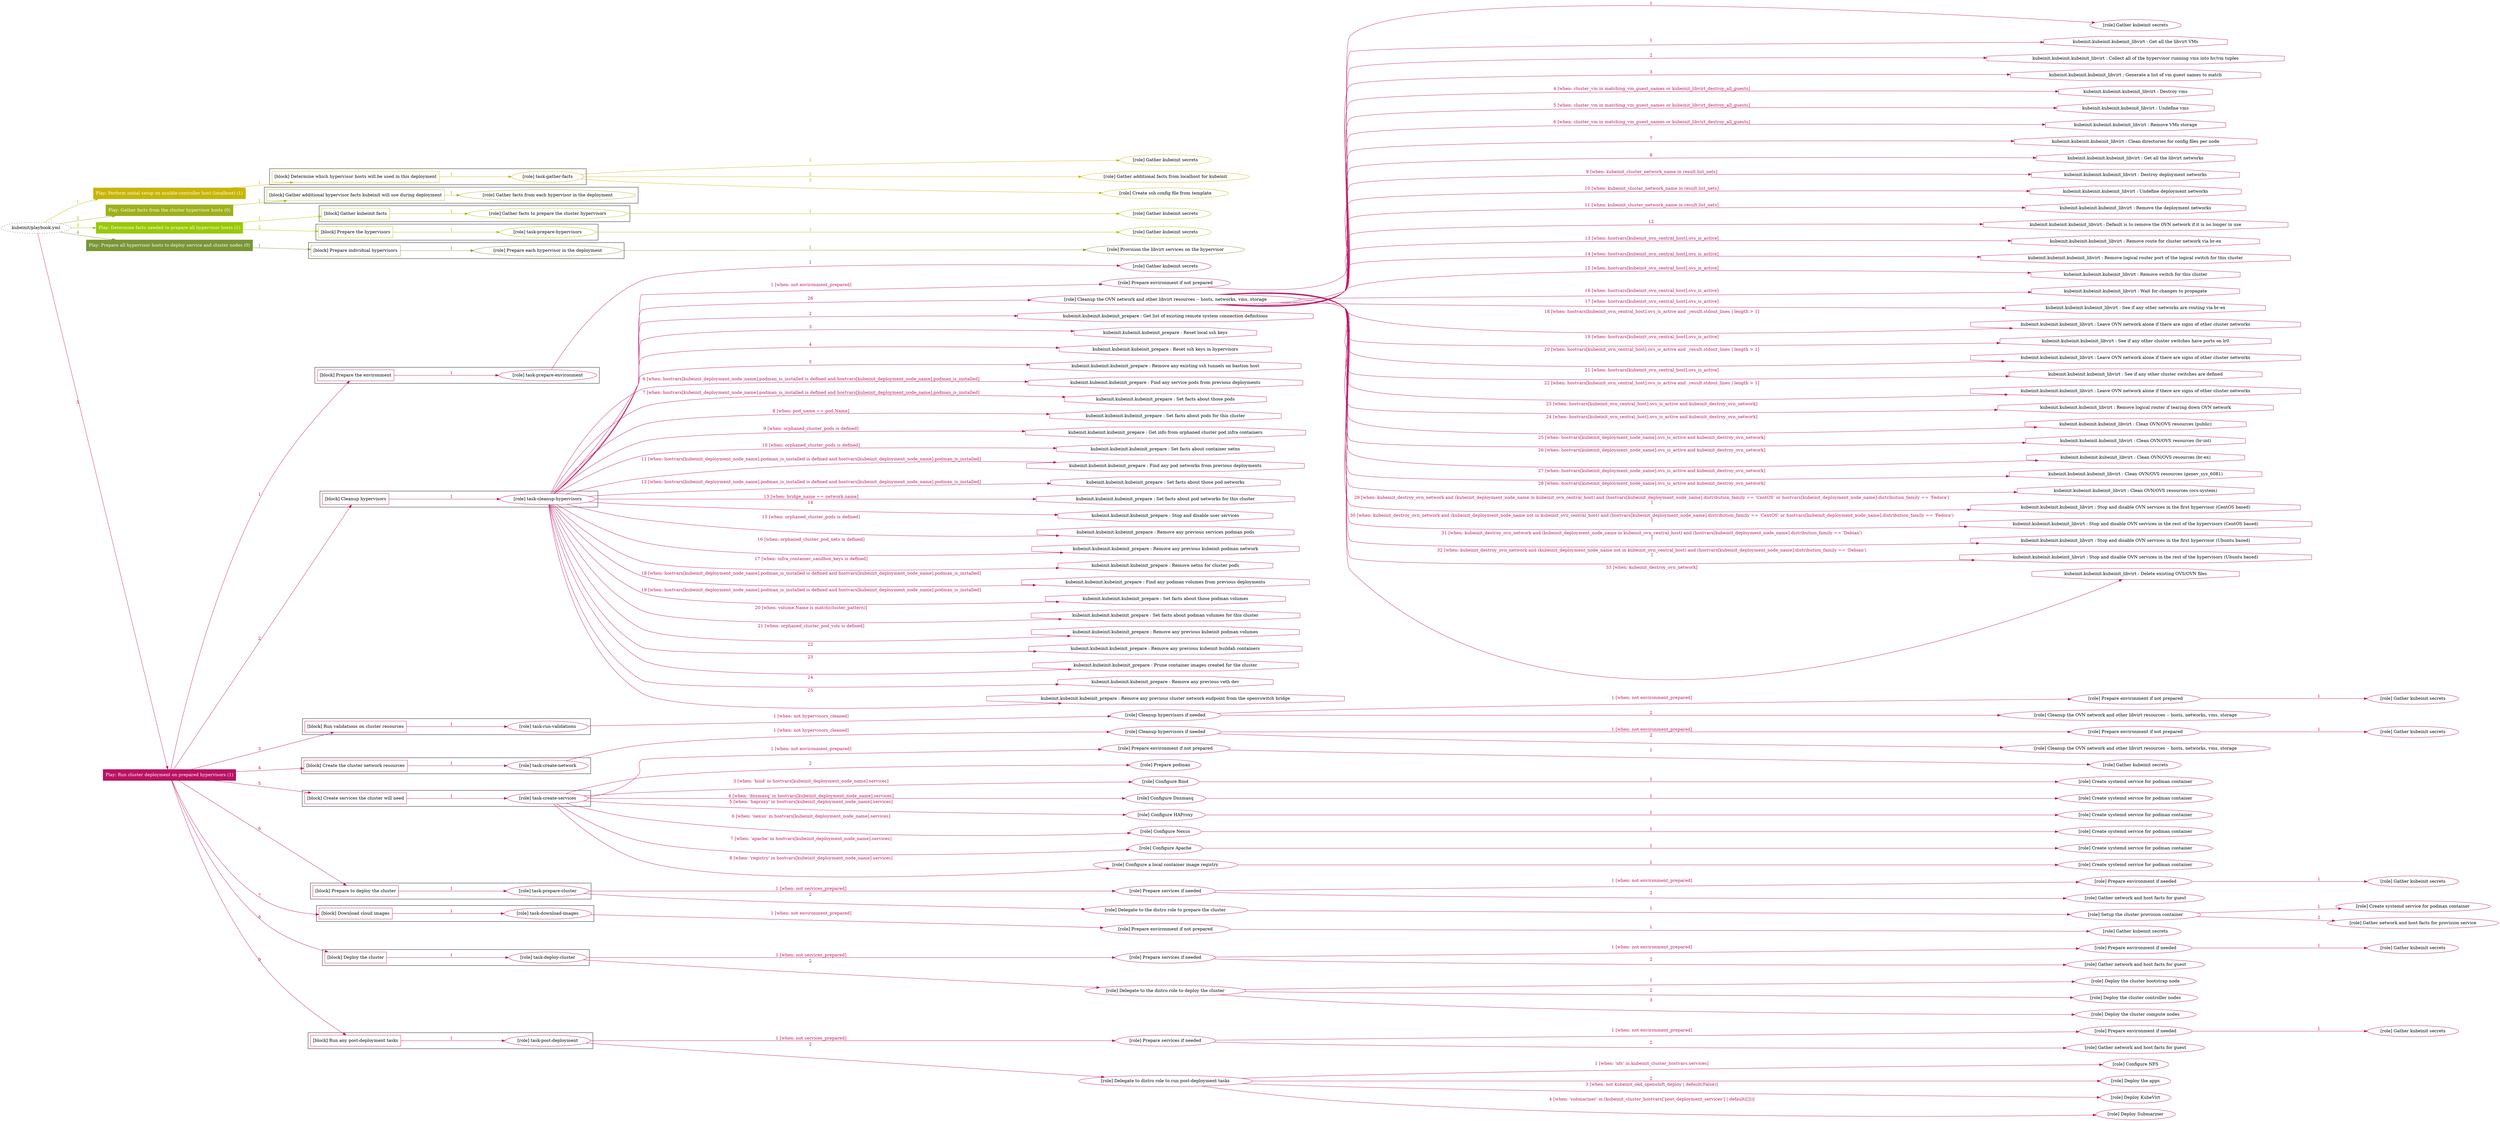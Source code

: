 digraph {
	graph [concentrate=true ordering=in rankdir=LR ratio=fill]
	edge [esep=5 sep=10]
	"kubeinit/playbook.yml" [URL="/home/runner/work/kubeinit/kubeinit/kubeinit/playbook.yml" id=playbook_6725551f style=dotted]
	play_c7fb9aee [label="Play: Perform initial setup on ansible-controller host (localhost) (1)" URL="/home/runner/work/kubeinit/kubeinit/kubeinit/playbook.yml" color="#c7b505" fontcolor="#ffffff" id=play_c7fb9aee shape=box style=filled tooltip=localhost]
	"kubeinit/playbook.yml" -> play_c7fb9aee [label="1 " color="#c7b505" fontcolor="#c7b505" id=edge_107d195a labeltooltip="1 " tooltip="1 "]
	subgraph "Gather kubeinit secrets" {
		role_bd1ec946 [label="[role] Gather kubeinit secrets" URL="/home/runner/.ansible/collections/ansible_collections/kubeinit/kubeinit/roles/kubeinit_prepare/tasks/build_hypervisors_group.yml" color="#c7b505" id=role_bd1ec946 tooltip="Gather kubeinit secrets"]
	}
	subgraph "Gather additional facts from localhost for kubeinit" {
		role_d339f39a [label="[role] Gather additional facts from localhost for kubeinit" URL="/home/runner/.ansible/collections/ansible_collections/kubeinit/kubeinit/roles/kubeinit_prepare/tasks/build_hypervisors_group.yml" color="#c7b505" id=role_d339f39a tooltip="Gather additional facts from localhost for kubeinit"]
	}
	subgraph "Create ssh config file from template" {
		role_af9f5e4c [label="[role] Create ssh config file from template" URL="/home/runner/.ansible/collections/ansible_collections/kubeinit/kubeinit/roles/kubeinit_prepare/tasks/build_hypervisors_group.yml" color="#c7b505" id=role_af9f5e4c tooltip="Create ssh config file from template"]
	}
	subgraph "task-gather-facts" {
		role_98fdd77b [label="[role] task-gather-facts" URL="/home/runner/work/kubeinit/kubeinit/kubeinit/playbook.yml" color="#c7b505" id=role_98fdd77b tooltip="task-gather-facts"]
		role_98fdd77b -> role_bd1ec946 [label="1 " color="#c7b505" fontcolor="#c7b505" id=edge_145103e6 labeltooltip="1 " tooltip="1 "]
		role_98fdd77b -> role_d339f39a [label="2 " color="#c7b505" fontcolor="#c7b505" id=edge_6855f8ec labeltooltip="2 " tooltip="2 "]
		role_98fdd77b -> role_af9f5e4c [label="3 " color="#c7b505" fontcolor="#c7b505" id=edge_8103f697 labeltooltip="3 " tooltip="3 "]
	}
	subgraph "Play: Perform initial setup on ansible-controller host (localhost) (1)" {
		play_c7fb9aee -> block_1a22a6be [label=1 color="#c7b505" fontcolor="#c7b505" id=edge_d93a8266 labeltooltip=1 tooltip=1]
		subgraph cluster_block_1a22a6be {
			block_1a22a6be [label="[block] Determine which hypervisor hosts will be used in this deployment" URL="/home/runner/work/kubeinit/kubeinit/kubeinit/playbook.yml" color="#c7b505" id=block_1a22a6be labeltooltip="Determine which hypervisor hosts will be used in this deployment" shape=box tooltip="Determine which hypervisor hosts will be used in this deployment"]
			block_1a22a6be -> role_98fdd77b [label="1 " color="#c7b505" fontcolor="#c7b505" id=edge_005a4a68 labeltooltip="1 " tooltip="1 "]
		}
	}
	play_0c89675f [label="Play: Gather facts from the cluster hypervisor hosts (0)" URL="/home/runner/work/kubeinit/kubeinit/kubeinit/playbook.yml" color="#9cb219" fontcolor="#ffffff" id=play_0c89675f shape=box style=filled tooltip="Play: Gather facts from the cluster hypervisor hosts (0)"]
	"kubeinit/playbook.yml" -> play_0c89675f [label="2 " color="#9cb219" fontcolor="#9cb219" id=edge_5d3fb967 labeltooltip="2 " tooltip="2 "]
	subgraph "Gather facts from each hypervisor in the deployment" {
		role_538fa9b7 [label="[role] Gather facts from each hypervisor in the deployment" URL="/home/runner/work/kubeinit/kubeinit/kubeinit/playbook.yml" color="#9cb219" id=role_538fa9b7 tooltip="Gather facts from each hypervisor in the deployment"]
	}
	subgraph "Play: Gather facts from the cluster hypervisor hosts (0)" {
		play_0c89675f -> block_ca3e2769 [label=1 color="#9cb219" fontcolor="#9cb219" id=edge_59a43146 labeltooltip=1 tooltip=1]
		subgraph cluster_block_ca3e2769 {
			block_ca3e2769 [label="[block] Gather additional hypervisor facts kubeinit will use during deployment" URL="/home/runner/work/kubeinit/kubeinit/kubeinit/playbook.yml" color="#9cb219" id=block_ca3e2769 labeltooltip="Gather additional hypervisor facts kubeinit will use during deployment" shape=box tooltip="Gather additional hypervisor facts kubeinit will use during deployment"]
			block_ca3e2769 -> role_538fa9b7 [label="1 " color="#9cb219" fontcolor="#9cb219" id=edge_35339cb2 labeltooltip="1 " tooltip="1 "]
		}
	}
	play_52ad36fe [label="Play: Determine facts needed to prepare all hypervisor hosts (1)" URL="/home/runner/work/kubeinit/kubeinit/kubeinit/playbook.yml" color="#98c903" fontcolor="#ffffff" id=play_52ad36fe shape=box style=filled tooltip=localhost]
	"kubeinit/playbook.yml" -> play_52ad36fe [label="3 " color="#98c903" fontcolor="#98c903" id=edge_0e642cfc labeltooltip="3 " tooltip="3 "]
	subgraph "Gather kubeinit secrets" {
		role_5bfe72bc [label="[role] Gather kubeinit secrets" URL="/home/runner/.ansible/collections/ansible_collections/kubeinit/kubeinit/roles/kubeinit_prepare/tasks/gather_kubeinit_facts.yml" color="#98c903" id=role_5bfe72bc tooltip="Gather kubeinit secrets"]
	}
	subgraph "Gather facts to prepare the cluster hypervisors" {
		role_8fe2e653 [label="[role] Gather facts to prepare the cluster hypervisors" URL="/home/runner/work/kubeinit/kubeinit/kubeinit/playbook.yml" color="#98c903" id=role_8fe2e653 tooltip="Gather facts to prepare the cluster hypervisors"]
		role_8fe2e653 -> role_5bfe72bc [label="1 " color="#98c903" fontcolor="#98c903" id=edge_e69560c2 labeltooltip="1 " tooltip="1 "]
	}
	subgraph "Gather kubeinit secrets" {
		role_2172d740 [label="[role] Gather kubeinit secrets" URL="/home/runner/.ansible/collections/ansible_collections/kubeinit/kubeinit/roles/kubeinit_prepare/tasks/gather_kubeinit_facts.yml" color="#98c903" id=role_2172d740 tooltip="Gather kubeinit secrets"]
	}
	subgraph "task-prepare-hypervisors" {
		role_0cb5310c [label="[role] task-prepare-hypervisors" URL="/home/runner/work/kubeinit/kubeinit/kubeinit/playbook.yml" color="#98c903" id=role_0cb5310c tooltip="task-prepare-hypervisors"]
		role_0cb5310c -> role_2172d740 [label="1 " color="#98c903" fontcolor="#98c903" id=edge_6e7cee42 labeltooltip="1 " tooltip="1 "]
	}
	subgraph "Play: Determine facts needed to prepare all hypervisor hosts (1)" {
		play_52ad36fe -> block_cdb9f2ec [label=1 color="#98c903" fontcolor="#98c903" id=edge_697909da labeltooltip=1 tooltip=1]
		subgraph cluster_block_cdb9f2ec {
			block_cdb9f2ec [label="[block] Gather kubeinit facts" URL="/home/runner/work/kubeinit/kubeinit/kubeinit/playbook.yml" color="#98c903" id=block_cdb9f2ec labeltooltip="Gather kubeinit facts" shape=box tooltip="Gather kubeinit facts"]
			block_cdb9f2ec -> role_8fe2e653 [label="1 " color="#98c903" fontcolor="#98c903" id=edge_e18e8093 labeltooltip="1 " tooltip="1 "]
		}
		play_52ad36fe -> block_6ac389d2 [label=2 color="#98c903" fontcolor="#98c903" id=edge_5e6eac98 labeltooltip=2 tooltip=2]
		subgraph cluster_block_6ac389d2 {
			block_6ac389d2 [label="[block] Prepare the hypervisors" URL="/home/runner/work/kubeinit/kubeinit/kubeinit/playbook.yml" color="#98c903" id=block_6ac389d2 labeltooltip="Prepare the hypervisors" shape=box tooltip="Prepare the hypervisors"]
			block_6ac389d2 -> role_0cb5310c [label="1 " color="#98c903" fontcolor="#98c903" id=edge_73e35fe2 labeltooltip="1 " tooltip="1 "]
		}
	}
	play_6d79b0bd [label="Play: Prepare all hypervisor hosts to deploy service and cluster nodes (0)" URL="/home/runner/work/kubeinit/kubeinit/kubeinit/playbook.yml" color="#799636" fontcolor="#ffffff" id=play_6d79b0bd shape=box style=filled tooltip="Play: Prepare all hypervisor hosts to deploy service and cluster nodes (0)"]
	"kubeinit/playbook.yml" -> play_6d79b0bd [label="4 " color="#799636" fontcolor="#799636" id=edge_3f6fd054 labeltooltip="4 " tooltip="4 "]
	subgraph "Provision the libvirt services on the hypervisor" {
		role_23c4f27b [label="[role] Provision the libvirt services on the hypervisor" URL="/home/runner/.ansible/collections/ansible_collections/kubeinit/kubeinit/roles/kubeinit_prepare/tasks/prepare_hypervisor.yml" color="#799636" id=role_23c4f27b tooltip="Provision the libvirt services on the hypervisor"]
	}
	subgraph "Prepare each hypervisor in the deployment" {
		role_fca0e7db [label="[role] Prepare each hypervisor in the deployment" URL="/home/runner/work/kubeinit/kubeinit/kubeinit/playbook.yml" color="#799636" id=role_fca0e7db tooltip="Prepare each hypervisor in the deployment"]
		role_fca0e7db -> role_23c4f27b [label="1 " color="#799636" fontcolor="#799636" id=edge_a87bc699 labeltooltip="1 " tooltip="1 "]
	}
	subgraph "Play: Prepare all hypervisor hosts to deploy service and cluster nodes (0)" {
		play_6d79b0bd -> block_dcbd23b4 [label=1 color="#799636" fontcolor="#799636" id=edge_306f59bb labeltooltip=1 tooltip=1]
		subgraph cluster_block_dcbd23b4 {
			block_dcbd23b4 [label="[block] Prepare individual hypervisors" URL="/home/runner/work/kubeinit/kubeinit/kubeinit/playbook.yml" color="#799636" id=block_dcbd23b4 labeltooltip="Prepare individual hypervisors" shape=box tooltip="Prepare individual hypervisors"]
			block_dcbd23b4 -> role_fca0e7db [label="1 " color="#799636" fontcolor="#799636" id=edge_fc2d11fd labeltooltip="1 " tooltip="1 "]
		}
	}
	play_a67b269e [label="Play: Run cluster deployment on prepared hypervisors (1)" URL="/home/runner/work/kubeinit/kubeinit/kubeinit/playbook.yml" color="#ba1264" fontcolor="#ffffff" id=play_a67b269e shape=box style=filled tooltip=localhost]
	"kubeinit/playbook.yml" -> play_a67b269e [label="5 " color="#ba1264" fontcolor="#ba1264" id=edge_194af83b labeltooltip="5 " tooltip="5 "]
	subgraph "Gather kubeinit secrets" {
		role_799b3434 [label="[role] Gather kubeinit secrets" URL="/home/runner/.ansible/collections/ansible_collections/kubeinit/kubeinit/roles/kubeinit_prepare/tasks/gather_kubeinit_facts.yml" color="#ba1264" id=role_799b3434 tooltip="Gather kubeinit secrets"]
	}
	subgraph "task-prepare-environment" {
		role_da8c7145 [label="[role] task-prepare-environment" URL="/home/runner/work/kubeinit/kubeinit/kubeinit/playbook.yml" color="#ba1264" id=role_da8c7145 tooltip="task-prepare-environment"]
		role_da8c7145 -> role_799b3434 [label="1 " color="#ba1264" fontcolor="#ba1264" id=edge_0c1d29cd labeltooltip="1 " tooltip="1 "]
	}
	subgraph "Gather kubeinit secrets" {
		role_5e519756 [label="[role] Gather kubeinit secrets" URL="/home/runner/.ansible/collections/ansible_collections/kubeinit/kubeinit/roles/kubeinit_prepare/tasks/gather_kubeinit_facts.yml" color="#ba1264" id=role_5e519756 tooltip="Gather kubeinit secrets"]
	}
	subgraph "Prepare environment if not prepared" {
		role_53a9f049 [label="[role] Prepare environment if not prepared" URL="/home/runner/.ansible/collections/ansible_collections/kubeinit/kubeinit/roles/kubeinit_prepare/tasks/cleanup_hypervisors.yml" color="#ba1264" id=role_53a9f049 tooltip="Prepare environment if not prepared"]
		role_53a9f049 -> role_5e519756 [label="1 " color="#ba1264" fontcolor="#ba1264" id=edge_2a225eb7 labeltooltip="1 " tooltip="1 "]
	}
	subgraph "Cleanup the OVN network and other libvirt resources -- hosts, networks, vms, storage" {
		role_040d3e4f [label="[role] Cleanup the OVN network and other libvirt resources -- hosts, networks, vms, storage" URL="/home/runner/.ansible/collections/ansible_collections/kubeinit/kubeinit/roles/kubeinit_prepare/tasks/cleanup_hypervisors.yml" color="#ba1264" id=role_040d3e4f tooltip="Cleanup the OVN network and other libvirt resources -- hosts, networks, vms, storage"]
		task_78973b29 [label="kubeinit.kubeinit.kubeinit_libvirt : Get all the libvirt VMs" URL="/home/runner/.ansible/collections/ansible_collections/kubeinit/kubeinit/roles/kubeinit_libvirt/tasks/cleanup_libvirt.yml" color="#ba1264" id=task_78973b29 shape=octagon tooltip="kubeinit.kubeinit.kubeinit_libvirt : Get all the libvirt VMs"]
		role_040d3e4f -> task_78973b29 [label="1 " color="#ba1264" fontcolor="#ba1264" id=edge_6830e166 labeltooltip="1 " tooltip="1 "]
		task_d4e2715c [label="kubeinit.kubeinit.kubeinit_libvirt : Collect all of the hypervisor running vms into hv/vm tuples" URL="/home/runner/.ansible/collections/ansible_collections/kubeinit/kubeinit/roles/kubeinit_libvirt/tasks/cleanup_libvirt.yml" color="#ba1264" id=task_d4e2715c shape=octagon tooltip="kubeinit.kubeinit.kubeinit_libvirt : Collect all of the hypervisor running vms into hv/vm tuples"]
		role_040d3e4f -> task_d4e2715c [label="2 " color="#ba1264" fontcolor="#ba1264" id=edge_10ad7b04 labeltooltip="2 " tooltip="2 "]
		task_5f004e9a [label="kubeinit.kubeinit.kubeinit_libvirt : Generate a list of vm guest names to match" URL="/home/runner/.ansible/collections/ansible_collections/kubeinit/kubeinit/roles/kubeinit_libvirt/tasks/cleanup_libvirt.yml" color="#ba1264" id=task_5f004e9a shape=octagon tooltip="kubeinit.kubeinit.kubeinit_libvirt : Generate a list of vm guest names to match"]
		role_040d3e4f -> task_5f004e9a [label="3 " color="#ba1264" fontcolor="#ba1264" id=edge_3a16430a labeltooltip="3 " tooltip="3 "]
		task_ad5d96f1 [label="kubeinit.kubeinit.kubeinit_libvirt : Destroy vms" URL="/home/runner/.ansible/collections/ansible_collections/kubeinit/kubeinit/roles/kubeinit_libvirt/tasks/cleanup_libvirt.yml" color="#ba1264" id=task_ad5d96f1 shape=octagon tooltip="kubeinit.kubeinit.kubeinit_libvirt : Destroy vms"]
		role_040d3e4f -> task_ad5d96f1 [label="4 [when: cluster_vm in matching_vm_guest_names or kubeinit_libvirt_destroy_all_guests]" color="#ba1264" fontcolor="#ba1264" id=edge_a5aef685 labeltooltip="4 [when: cluster_vm in matching_vm_guest_names or kubeinit_libvirt_destroy_all_guests]" tooltip="4 [when: cluster_vm in matching_vm_guest_names or kubeinit_libvirt_destroy_all_guests]"]
		task_d0612a3e [label="kubeinit.kubeinit.kubeinit_libvirt : Undefine vms" URL="/home/runner/.ansible/collections/ansible_collections/kubeinit/kubeinit/roles/kubeinit_libvirt/tasks/cleanup_libvirt.yml" color="#ba1264" id=task_d0612a3e shape=octagon tooltip="kubeinit.kubeinit.kubeinit_libvirt : Undefine vms"]
		role_040d3e4f -> task_d0612a3e [label="5 [when: cluster_vm in matching_vm_guest_names or kubeinit_libvirt_destroy_all_guests]" color="#ba1264" fontcolor="#ba1264" id=edge_34d1ae3d labeltooltip="5 [when: cluster_vm in matching_vm_guest_names or kubeinit_libvirt_destroy_all_guests]" tooltip="5 [when: cluster_vm in matching_vm_guest_names or kubeinit_libvirt_destroy_all_guests]"]
		task_c5d2d467 [label="kubeinit.kubeinit.kubeinit_libvirt : Remove VMs storage" URL="/home/runner/.ansible/collections/ansible_collections/kubeinit/kubeinit/roles/kubeinit_libvirt/tasks/cleanup_libvirt.yml" color="#ba1264" id=task_c5d2d467 shape=octagon tooltip="kubeinit.kubeinit.kubeinit_libvirt : Remove VMs storage"]
		role_040d3e4f -> task_c5d2d467 [label="6 [when: cluster_vm in matching_vm_guest_names or kubeinit_libvirt_destroy_all_guests]" color="#ba1264" fontcolor="#ba1264" id=edge_2eb24fcb labeltooltip="6 [when: cluster_vm in matching_vm_guest_names or kubeinit_libvirt_destroy_all_guests]" tooltip="6 [when: cluster_vm in matching_vm_guest_names or kubeinit_libvirt_destroy_all_guests]"]
		task_fb2d9f48 [label="kubeinit.kubeinit.kubeinit_libvirt : Clean directories for config files per node" URL="/home/runner/.ansible/collections/ansible_collections/kubeinit/kubeinit/roles/kubeinit_libvirt/tasks/cleanup_libvirt.yml" color="#ba1264" id=task_fb2d9f48 shape=octagon tooltip="kubeinit.kubeinit.kubeinit_libvirt : Clean directories for config files per node"]
		role_040d3e4f -> task_fb2d9f48 [label="7 " color="#ba1264" fontcolor="#ba1264" id=edge_4f977f29 labeltooltip="7 " tooltip="7 "]
		task_2f4d8d4c [label="kubeinit.kubeinit.kubeinit_libvirt : Get all the libvirt networks" URL="/home/runner/.ansible/collections/ansible_collections/kubeinit/kubeinit/roles/kubeinit_libvirt/tasks/cleanup_libvirt.yml" color="#ba1264" id=task_2f4d8d4c shape=octagon tooltip="kubeinit.kubeinit.kubeinit_libvirt : Get all the libvirt networks"]
		role_040d3e4f -> task_2f4d8d4c [label="8 " color="#ba1264" fontcolor="#ba1264" id=edge_5095917c labeltooltip="8 " tooltip="8 "]
		task_d8ab7197 [label="kubeinit.kubeinit.kubeinit_libvirt : Destroy deployment networks" URL="/home/runner/.ansible/collections/ansible_collections/kubeinit/kubeinit/roles/kubeinit_libvirt/tasks/cleanup_libvirt.yml" color="#ba1264" id=task_d8ab7197 shape=octagon tooltip="kubeinit.kubeinit.kubeinit_libvirt : Destroy deployment networks"]
		role_040d3e4f -> task_d8ab7197 [label="9 [when: kubeinit_cluster_network_name in result.list_nets]" color="#ba1264" fontcolor="#ba1264" id=edge_ca68e69d labeltooltip="9 [when: kubeinit_cluster_network_name in result.list_nets]" tooltip="9 [when: kubeinit_cluster_network_name in result.list_nets]"]
		task_1a5188e2 [label="kubeinit.kubeinit.kubeinit_libvirt : Undefine deployment networks" URL="/home/runner/.ansible/collections/ansible_collections/kubeinit/kubeinit/roles/kubeinit_libvirt/tasks/cleanup_libvirt.yml" color="#ba1264" id=task_1a5188e2 shape=octagon tooltip="kubeinit.kubeinit.kubeinit_libvirt : Undefine deployment networks"]
		role_040d3e4f -> task_1a5188e2 [label="10 [when: kubeinit_cluster_network_name in result.list_nets]" color="#ba1264" fontcolor="#ba1264" id=edge_117026b2 labeltooltip="10 [when: kubeinit_cluster_network_name in result.list_nets]" tooltip="10 [when: kubeinit_cluster_network_name in result.list_nets]"]
		task_9fa8a6db [label="kubeinit.kubeinit.kubeinit_libvirt : Remove the deployment networks" URL="/home/runner/.ansible/collections/ansible_collections/kubeinit/kubeinit/roles/kubeinit_libvirt/tasks/cleanup_libvirt.yml" color="#ba1264" id=task_9fa8a6db shape=octagon tooltip="kubeinit.kubeinit.kubeinit_libvirt : Remove the deployment networks"]
		role_040d3e4f -> task_9fa8a6db [label="11 [when: kubeinit_cluster_network_name in result.list_nets]" color="#ba1264" fontcolor="#ba1264" id=edge_3b101486 labeltooltip="11 [when: kubeinit_cluster_network_name in result.list_nets]" tooltip="11 [when: kubeinit_cluster_network_name in result.list_nets]"]
		task_685cd359 [label="kubeinit.kubeinit.kubeinit_libvirt : Default is to remove the OVN network if it is no longer in use" URL="/home/runner/.ansible/collections/ansible_collections/kubeinit/kubeinit/roles/kubeinit_libvirt/tasks/cleanup_libvirt.yml" color="#ba1264" id=task_685cd359 shape=octagon tooltip="kubeinit.kubeinit.kubeinit_libvirt : Default is to remove the OVN network if it is no longer in use"]
		role_040d3e4f -> task_685cd359 [label="12 " color="#ba1264" fontcolor="#ba1264" id=edge_d9b3a815 labeltooltip="12 " tooltip="12 "]
		task_8b1ebeea [label="kubeinit.kubeinit.kubeinit_libvirt : Remove route for cluster network via br-ex" URL="/home/runner/.ansible/collections/ansible_collections/kubeinit/kubeinit/roles/kubeinit_libvirt/tasks/cleanup_libvirt.yml" color="#ba1264" id=task_8b1ebeea shape=octagon tooltip="kubeinit.kubeinit.kubeinit_libvirt : Remove route for cluster network via br-ex"]
		role_040d3e4f -> task_8b1ebeea [label="13 [when: hostvars[kubeinit_ovn_central_host].ovs_is_active]" color="#ba1264" fontcolor="#ba1264" id=edge_0a8cdb07 labeltooltip="13 [when: hostvars[kubeinit_ovn_central_host].ovs_is_active]" tooltip="13 [when: hostvars[kubeinit_ovn_central_host].ovs_is_active]"]
		task_9bcb0d7f [label="kubeinit.kubeinit.kubeinit_libvirt : Remove logical router port of the logical switch for this cluster" URL="/home/runner/.ansible/collections/ansible_collections/kubeinit/kubeinit/roles/kubeinit_libvirt/tasks/cleanup_libvirt.yml" color="#ba1264" id=task_9bcb0d7f shape=octagon tooltip="kubeinit.kubeinit.kubeinit_libvirt : Remove logical router port of the logical switch for this cluster"]
		role_040d3e4f -> task_9bcb0d7f [label="14 [when: hostvars[kubeinit_ovn_central_host].ovs_is_active]" color="#ba1264" fontcolor="#ba1264" id=edge_5cbba703 labeltooltip="14 [when: hostvars[kubeinit_ovn_central_host].ovs_is_active]" tooltip="14 [when: hostvars[kubeinit_ovn_central_host].ovs_is_active]"]
		task_d42ab45e [label="kubeinit.kubeinit.kubeinit_libvirt : Remove switch for this cluster" URL="/home/runner/.ansible/collections/ansible_collections/kubeinit/kubeinit/roles/kubeinit_libvirt/tasks/cleanup_libvirt.yml" color="#ba1264" id=task_d42ab45e shape=octagon tooltip="kubeinit.kubeinit.kubeinit_libvirt : Remove switch for this cluster"]
		role_040d3e4f -> task_d42ab45e [label="15 [when: hostvars[kubeinit_ovn_central_host].ovs_is_active]" color="#ba1264" fontcolor="#ba1264" id=edge_bf58a39b labeltooltip="15 [when: hostvars[kubeinit_ovn_central_host].ovs_is_active]" tooltip="15 [when: hostvars[kubeinit_ovn_central_host].ovs_is_active]"]
		task_a0c22a6c [label="kubeinit.kubeinit.kubeinit_libvirt : Wait for changes to propagate" URL="/home/runner/.ansible/collections/ansible_collections/kubeinit/kubeinit/roles/kubeinit_libvirt/tasks/cleanup_libvirt.yml" color="#ba1264" id=task_a0c22a6c shape=octagon tooltip="kubeinit.kubeinit.kubeinit_libvirt : Wait for changes to propagate"]
		role_040d3e4f -> task_a0c22a6c [label="16 [when: hostvars[kubeinit_ovn_central_host].ovs_is_active]" color="#ba1264" fontcolor="#ba1264" id=edge_9a23a8cf labeltooltip="16 [when: hostvars[kubeinit_ovn_central_host].ovs_is_active]" tooltip="16 [when: hostvars[kubeinit_ovn_central_host].ovs_is_active]"]
		task_bde761dd [label="kubeinit.kubeinit.kubeinit_libvirt : See if any other networks are routing via br-ex" URL="/home/runner/.ansible/collections/ansible_collections/kubeinit/kubeinit/roles/kubeinit_libvirt/tasks/cleanup_libvirt.yml" color="#ba1264" id=task_bde761dd shape=octagon tooltip="kubeinit.kubeinit.kubeinit_libvirt : See if any other networks are routing via br-ex"]
		role_040d3e4f -> task_bde761dd [label="17 [when: hostvars[kubeinit_ovn_central_host].ovs_is_active]" color="#ba1264" fontcolor="#ba1264" id=edge_54f8ef6c labeltooltip="17 [when: hostvars[kubeinit_ovn_central_host].ovs_is_active]" tooltip="17 [when: hostvars[kubeinit_ovn_central_host].ovs_is_active]"]
		task_f835fa60 [label="kubeinit.kubeinit.kubeinit_libvirt : Leave OVN network alone if there are signs of other cluster networks" URL="/home/runner/.ansible/collections/ansible_collections/kubeinit/kubeinit/roles/kubeinit_libvirt/tasks/cleanup_libvirt.yml" color="#ba1264" id=task_f835fa60 shape=octagon tooltip="kubeinit.kubeinit.kubeinit_libvirt : Leave OVN network alone if there are signs of other cluster networks"]
		role_040d3e4f -> task_f835fa60 [label="18 [when: hostvars[kubeinit_ovn_central_host].ovs_is_active and _result.stdout_lines | length > 1]" color="#ba1264" fontcolor="#ba1264" id=edge_8752610c labeltooltip="18 [when: hostvars[kubeinit_ovn_central_host].ovs_is_active and _result.stdout_lines | length > 1]" tooltip="18 [when: hostvars[kubeinit_ovn_central_host].ovs_is_active and _result.stdout_lines | length > 1]"]
		task_12d90f17 [label="kubeinit.kubeinit.kubeinit_libvirt : See if any other cluster switches have ports on lr0" URL="/home/runner/.ansible/collections/ansible_collections/kubeinit/kubeinit/roles/kubeinit_libvirt/tasks/cleanup_libvirt.yml" color="#ba1264" id=task_12d90f17 shape=octagon tooltip="kubeinit.kubeinit.kubeinit_libvirt : See if any other cluster switches have ports on lr0"]
		role_040d3e4f -> task_12d90f17 [label="19 [when: hostvars[kubeinit_ovn_central_host].ovs_is_active]" color="#ba1264" fontcolor="#ba1264" id=edge_08af6113 labeltooltip="19 [when: hostvars[kubeinit_ovn_central_host].ovs_is_active]" tooltip="19 [when: hostvars[kubeinit_ovn_central_host].ovs_is_active]"]
		task_617b9aed [label="kubeinit.kubeinit.kubeinit_libvirt : Leave OVN network alone if there are signs of other cluster networks" URL="/home/runner/.ansible/collections/ansible_collections/kubeinit/kubeinit/roles/kubeinit_libvirt/tasks/cleanup_libvirt.yml" color="#ba1264" id=task_617b9aed shape=octagon tooltip="kubeinit.kubeinit.kubeinit_libvirt : Leave OVN network alone if there are signs of other cluster networks"]
		role_040d3e4f -> task_617b9aed [label="20 [when: hostvars[kubeinit_ovn_central_host].ovs_is_active and _result.stdout_lines | length > 1]" color="#ba1264" fontcolor="#ba1264" id=edge_ed201057 labeltooltip="20 [when: hostvars[kubeinit_ovn_central_host].ovs_is_active and _result.stdout_lines | length > 1]" tooltip="20 [when: hostvars[kubeinit_ovn_central_host].ovs_is_active and _result.stdout_lines | length > 1]"]
		task_17c896bd [label="kubeinit.kubeinit.kubeinit_libvirt : See if any other cluster switches are defined" URL="/home/runner/.ansible/collections/ansible_collections/kubeinit/kubeinit/roles/kubeinit_libvirt/tasks/cleanup_libvirt.yml" color="#ba1264" id=task_17c896bd shape=octagon tooltip="kubeinit.kubeinit.kubeinit_libvirt : See if any other cluster switches are defined"]
		role_040d3e4f -> task_17c896bd [label="21 [when: hostvars[kubeinit_ovn_central_host].ovs_is_active]" color="#ba1264" fontcolor="#ba1264" id=edge_4a748487 labeltooltip="21 [when: hostvars[kubeinit_ovn_central_host].ovs_is_active]" tooltip="21 [when: hostvars[kubeinit_ovn_central_host].ovs_is_active]"]
		task_a086977e [label="kubeinit.kubeinit.kubeinit_libvirt : Leave OVN network alone if there are signs of other cluster networks" URL="/home/runner/.ansible/collections/ansible_collections/kubeinit/kubeinit/roles/kubeinit_libvirt/tasks/cleanup_libvirt.yml" color="#ba1264" id=task_a086977e shape=octagon tooltip="kubeinit.kubeinit.kubeinit_libvirt : Leave OVN network alone if there are signs of other cluster networks"]
		role_040d3e4f -> task_a086977e [label="22 [when: hostvars[kubeinit_ovn_central_host].ovs_is_active and _result.stdout_lines | length > 1]" color="#ba1264" fontcolor="#ba1264" id=edge_4fa176b9 labeltooltip="22 [when: hostvars[kubeinit_ovn_central_host].ovs_is_active and _result.stdout_lines | length > 1]" tooltip="22 [when: hostvars[kubeinit_ovn_central_host].ovs_is_active and _result.stdout_lines | length > 1]"]
		task_718e8d61 [label="kubeinit.kubeinit.kubeinit_libvirt : Remove logical router if tearing down OVN network" URL="/home/runner/.ansible/collections/ansible_collections/kubeinit/kubeinit/roles/kubeinit_libvirt/tasks/cleanup_libvirt.yml" color="#ba1264" id=task_718e8d61 shape=octagon tooltip="kubeinit.kubeinit.kubeinit_libvirt : Remove logical router if tearing down OVN network"]
		role_040d3e4f -> task_718e8d61 [label="23 [when: hostvars[kubeinit_ovn_central_host].ovs_is_active and kubeinit_destroy_ovn_network]" color="#ba1264" fontcolor="#ba1264" id=edge_cdb62614 labeltooltip="23 [when: hostvars[kubeinit_ovn_central_host].ovs_is_active and kubeinit_destroy_ovn_network]" tooltip="23 [when: hostvars[kubeinit_ovn_central_host].ovs_is_active and kubeinit_destroy_ovn_network]"]
		task_af186fac [label="kubeinit.kubeinit.kubeinit_libvirt : Clean OVN/OVS resources (public)" URL="/home/runner/.ansible/collections/ansible_collections/kubeinit/kubeinit/roles/kubeinit_libvirt/tasks/cleanup_libvirt.yml" color="#ba1264" id=task_af186fac shape=octagon tooltip="kubeinit.kubeinit.kubeinit_libvirt : Clean OVN/OVS resources (public)"]
		role_040d3e4f -> task_af186fac [label="24 [when: hostvars[kubeinit_ovn_central_host].ovs_is_active and kubeinit_destroy_ovn_network]" color="#ba1264" fontcolor="#ba1264" id=edge_ef9f5522 labeltooltip="24 [when: hostvars[kubeinit_ovn_central_host].ovs_is_active and kubeinit_destroy_ovn_network]" tooltip="24 [when: hostvars[kubeinit_ovn_central_host].ovs_is_active and kubeinit_destroy_ovn_network]"]
		task_bc059b78 [label="kubeinit.kubeinit.kubeinit_libvirt : Clean OVN/OVS resources (br-int)" URL="/home/runner/.ansible/collections/ansible_collections/kubeinit/kubeinit/roles/kubeinit_libvirt/tasks/cleanup_libvirt.yml" color="#ba1264" id=task_bc059b78 shape=octagon tooltip="kubeinit.kubeinit.kubeinit_libvirt : Clean OVN/OVS resources (br-int)"]
		role_040d3e4f -> task_bc059b78 [label="25 [when: hostvars[kubeinit_deployment_node_name].ovs_is_active and kubeinit_destroy_ovn_network]" color="#ba1264" fontcolor="#ba1264" id=edge_9ec64e10 labeltooltip="25 [when: hostvars[kubeinit_deployment_node_name].ovs_is_active and kubeinit_destroy_ovn_network]" tooltip="25 [when: hostvars[kubeinit_deployment_node_name].ovs_is_active and kubeinit_destroy_ovn_network]"]
		task_cbe14bbf [label="kubeinit.kubeinit.kubeinit_libvirt : Clean OVN/OVS resources (br-ex)" URL="/home/runner/.ansible/collections/ansible_collections/kubeinit/kubeinit/roles/kubeinit_libvirt/tasks/cleanup_libvirt.yml" color="#ba1264" id=task_cbe14bbf shape=octagon tooltip="kubeinit.kubeinit.kubeinit_libvirt : Clean OVN/OVS resources (br-ex)"]
		role_040d3e4f -> task_cbe14bbf [label="26 [when: hostvars[kubeinit_deployment_node_name].ovs_is_active and kubeinit_destroy_ovn_network]" color="#ba1264" fontcolor="#ba1264" id=edge_f28603a2 labeltooltip="26 [when: hostvars[kubeinit_deployment_node_name].ovs_is_active and kubeinit_destroy_ovn_network]" tooltip="26 [when: hostvars[kubeinit_deployment_node_name].ovs_is_active and kubeinit_destroy_ovn_network]"]
		task_398f3b94 [label="kubeinit.kubeinit.kubeinit_libvirt : Clean OVN/OVS resources (genev_sys_6081)" URL="/home/runner/.ansible/collections/ansible_collections/kubeinit/kubeinit/roles/kubeinit_libvirt/tasks/cleanup_libvirt.yml" color="#ba1264" id=task_398f3b94 shape=octagon tooltip="kubeinit.kubeinit.kubeinit_libvirt : Clean OVN/OVS resources (genev_sys_6081)"]
		role_040d3e4f -> task_398f3b94 [label="27 [when: hostvars[kubeinit_deployment_node_name].ovs_is_active and kubeinit_destroy_ovn_network]" color="#ba1264" fontcolor="#ba1264" id=edge_f1569a2e labeltooltip="27 [when: hostvars[kubeinit_deployment_node_name].ovs_is_active and kubeinit_destroy_ovn_network]" tooltip="27 [when: hostvars[kubeinit_deployment_node_name].ovs_is_active and kubeinit_destroy_ovn_network]"]
		task_040f1a35 [label="kubeinit.kubeinit.kubeinit_libvirt : Clean OVN/OVS resources (ovs-system)" URL="/home/runner/.ansible/collections/ansible_collections/kubeinit/kubeinit/roles/kubeinit_libvirt/tasks/cleanup_libvirt.yml" color="#ba1264" id=task_040f1a35 shape=octagon tooltip="kubeinit.kubeinit.kubeinit_libvirt : Clean OVN/OVS resources (ovs-system)"]
		role_040d3e4f -> task_040f1a35 [label="28 [when: hostvars[kubeinit_deployment_node_name].ovs_is_active and kubeinit_destroy_ovn_network]" color="#ba1264" fontcolor="#ba1264" id=edge_e83687a7 labeltooltip="28 [when: hostvars[kubeinit_deployment_node_name].ovs_is_active and kubeinit_destroy_ovn_network]" tooltip="28 [when: hostvars[kubeinit_deployment_node_name].ovs_is_active and kubeinit_destroy_ovn_network]"]
		task_a3742f42 [label="kubeinit.kubeinit.kubeinit_libvirt : Stop and disable OVN services in the first hypervisor (CentOS based)" URL="/home/runner/.ansible/collections/ansible_collections/kubeinit/kubeinit/roles/kubeinit_libvirt/tasks/cleanup_libvirt.yml" color="#ba1264" id=task_a3742f42 shape=octagon tooltip="kubeinit.kubeinit.kubeinit_libvirt : Stop and disable OVN services in the first hypervisor (CentOS based)"]
		role_040d3e4f -> task_a3742f42 [label="29 [when: kubeinit_destroy_ovn_network and (kubeinit_deployment_node_name in kubeinit_ovn_central_host) and (hostvars[kubeinit_deployment_node_name].distribution_family == 'CentOS' or hostvars[kubeinit_deployment_node_name].distribution_family == 'Fedora')
]" color="#ba1264" fontcolor="#ba1264" id=edge_bbe24d31 labeltooltip="29 [when: kubeinit_destroy_ovn_network and (kubeinit_deployment_node_name in kubeinit_ovn_central_host) and (hostvars[kubeinit_deployment_node_name].distribution_family == 'CentOS' or hostvars[kubeinit_deployment_node_name].distribution_family == 'Fedora')
]" tooltip="29 [when: kubeinit_destroy_ovn_network and (kubeinit_deployment_node_name in kubeinit_ovn_central_host) and (hostvars[kubeinit_deployment_node_name].distribution_family == 'CentOS' or hostvars[kubeinit_deployment_node_name].distribution_family == 'Fedora')
]"]
		task_57d7e94a [label="kubeinit.kubeinit.kubeinit_libvirt : Stop and disable OVN services in the rest of the hypervisors (CentOS based)" URL="/home/runner/.ansible/collections/ansible_collections/kubeinit/kubeinit/roles/kubeinit_libvirt/tasks/cleanup_libvirt.yml" color="#ba1264" id=task_57d7e94a shape=octagon tooltip="kubeinit.kubeinit.kubeinit_libvirt : Stop and disable OVN services in the rest of the hypervisors (CentOS based)"]
		role_040d3e4f -> task_57d7e94a [label="30 [when: kubeinit_destroy_ovn_network and (kubeinit_deployment_node_name not in kubeinit_ovn_central_host) and (hostvars[kubeinit_deployment_node_name].distribution_family == 'CentOS' or hostvars[kubeinit_deployment_node_name].distribution_family == 'Fedora')
]" color="#ba1264" fontcolor="#ba1264" id=edge_845d9ee3 labeltooltip="30 [when: kubeinit_destroy_ovn_network and (kubeinit_deployment_node_name not in kubeinit_ovn_central_host) and (hostvars[kubeinit_deployment_node_name].distribution_family == 'CentOS' or hostvars[kubeinit_deployment_node_name].distribution_family == 'Fedora')
]" tooltip="30 [when: kubeinit_destroy_ovn_network and (kubeinit_deployment_node_name not in kubeinit_ovn_central_host) and (hostvars[kubeinit_deployment_node_name].distribution_family == 'CentOS' or hostvars[kubeinit_deployment_node_name].distribution_family == 'Fedora')
]"]
		task_f484e241 [label="kubeinit.kubeinit.kubeinit_libvirt : Stop and disable OVN services in the first hypervisor (Ubuntu based)" URL="/home/runner/.ansible/collections/ansible_collections/kubeinit/kubeinit/roles/kubeinit_libvirt/tasks/cleanup_libvirt.yml" color="#ba1264" id=task_f484e241 shape=octagon tooltip="kubeinit.kubeinit.kubeinit_libvirt : Stop and disable OVN services in the first hypervisor (Ubuntu based)"]
		role_040d3e4f -> task_f484e241 [label="31 [when: kubeinit_destroy_ovn_network and (kubeinit_deployment_node_name in kubeinit_ovn_central_host) and (hostvars[kubeinit_deployment_node_name].distribution_family == 'Debian')
]" color="#ba1264" fontcolor="#ba1264" id=edge_1a95dac1 labeltooltip="31 [when: kubeinit_destroy_ovn_network and (kubeinit_deployment_node_name in kubeinit_ovn_central_host) and (hostvars[kubeinit_deployment_node_name].distribution_family == 'Debian')
]" tooltip="31 [when: kubeinit_destroy_ovn_network and (kubeinit_deployment_node_name in kubeinit_ovn_central_host) and (hostvars[kubeinit_deployment_node_name].distribution_family == 'Debian')
]"]
		task_688f6edf [label="kubeinit.kubeinit.kubeinit_libvirt : Stop and disable OVN services in the rest of the hypervisors (Ubuntu based)" URL="/home/runner/.ansible/collections/ansible_collections/kubeinit/kubeinit/roles/kubeinit_libvirt/tasks/cleanup_libvirt.yml" color="#ba1264" id=task_688f6edf shape=octagon tooltip="kubeinit.kubeinit.kubeinit_libvirt : Stop and disable OVN services in the rest of the hypervisors (Ubuntu based)"]
		role_040d3e4f -> task_688f6edf [label="32 [when: kubeinit_destroy_ovn_network and (kubeinit_deployment_node_name not in kubeinit_ovn_central_host) and (hostvars[kubeinit_deployment_node_name].distribution_family == 'Debian')
]" color="#ba1264" fontcolor="#ba1264" id=edge_c2607a93 labeltooltip="32 [when: kubeinit_destroy_ovn_network and (kubeinit_deployment_node_name not in kubeinit_ovn_central_host) and (hostvars[kubeinit_deployment_node_name].distribution_family == 'Debian')
]" tooltip="32 [when: kubeinit_destroy_ovn_network and (kubeinit_deployment_node_name not in kubeinit_ovn_central_host) and (hostvars[kubeinit_deployment_node_name].distribution_family == 'Debian')
]"]
		task_1b3ee33d [label="kubeinit.kubeinit.kubeinit_libvirt : Delete existing OVS/OVN files" URL="/home/runner/.ansible/collections/ansible_collections/kubeinit/kubeinit/roles/kubeinit_libvirt/tasks/cleanup_libvirt.yml" color="#ba1264" id=task_1b3ee33d shape=octagon tooltip="kubeinit.kubeinit.kubeinit_libvirt : Delete existing OVS/OVN files"]
		role_040d3e4f -> task_1b3ee33d [label="33 [when: kubeinit_destroy_ovn_network]" color="#ba1264" fontcolor="#ba1264" id=edge_e332d5e8 labeltooltip="33 [when: kubeinit_destroy_ovn_network]" tooltip="33 [when: kubeinit_destroy_ovn_network]"]
	}
	subgraph "task-cleanup-hypervisors" {
		role_b6007e17 [label="[role] task-cleanup-hypervisors" URL="/home/runner/work/kubeinit/kubeinit/kubeinit/playbook.yml" color="#ba1264" id=role_b6007e17 tooltip="task-cleanup-hypervisors"]
		role_b6007e17 -> role_53a9f049 [label="1 [when: not environment_prepared]" color="#ba1264" fontcolor="#ba1264" id=edge_da53ee6d labeltooltip="1 [when: not environment_prepared]" tooltip="1 [when: not environment_prepared]"]
		task_577a2d80 [label="kubeinit.kubeinit.kubeinit_prepare : Get list of existing remote system connection definitions" URL="/home/runner/.ansible/collections/ansible_collections/kubeinit/kubeinit/roles/kubeinit_prepare/tasks/cleanup_hypervisors.yml" color="#ba1264" id=task_577a2d80 shape=octagon tooltip="kubeinit.kubeinit.kubeinit_prepare : Get list of existing remote system connection definitions"]
		role_b6007e17 -> task_577a2d80 [label="2 " color="#ba1264" fontcolor="#ba1264" id=edge_85360334 labeltooltip="2 " tooltip="2 "]
		task_353cc58a [label="kubeinit.kubeinit.kubeinit_prepare : Reset local ssh keys" URL="/home/runner/.ansible/collections/ansible_collections/kubeinit/kubeinit/roles/kubeinit_prepare/tasks/cleanup_hypervisors.yml" color="#ba1264" id=task_353cc58a shape=octagon tooltip="kubeinit.kubeinit.kubeinit_prepare : Reset local ssh keys"]
		role_b6007e17 -> task_353cc58a [label="3 " color="#ba1264" fontcolor="#ba1264" id=edge_db1bab94 labeltooltip="3 " tooltip="3 "]
		task_cc00aa6c [label="kubeinit.kubeinit.kubeinit_prepare : Reset ssh keys in hypervisors" URL="/home/runner/.ansible/collections/ansible_collections/kubeinit/kubeinit/roles/kubeinit_prepare/tasks/cleanup_hypervisors.yml" color="#ba1264" id=task_cc00aa6c shape=octagon tooltip="kubeinit.kubeinit.kubeinit_prepare : Reset ssh keys in hypervisors"]
		role_b6007e17 -> task_cc00aa6c [label="4 " color="#ba1264" fontcolor="#ba1264" id=edge_26f6cc7b labeltooltip="4 " tooltip="4 "]
		task_efec313a [label="kubeinit.kubeinit.kubeinit_prepare : Remove any existing ssh tunnels on bastion host" URL="/home/runner/.ansible/collections/ansible_collections/kubeinit/kubeinit/roles/kubeinit_prepare/tasks/cleanup_hypervisors.yml" color="#ba1264" id=task_efec313a shape=octagon tooltip="kubeinit.kubeinit.kubeinit_prepare : Remove any existing ssh tunnels on bastion host"]
		role_b6007e17 -> task_efec313a [label="5 " color="#ba1264" fontcolor="#ba1264" id=edge_70fca4ee labeltooltip="5 " tooltip="5 "]
		task_2dcc502b [label="kubeinit.kubeinit.kubeinit_prepare : Find any service pods from previous deployments" URL="/home/runner/.ansible/collections/ansible_collections/kubeinit/kubeinit/roles/kubeinit_prepare/tasks/cleanup_hypervisors.yml" color="#ba1264" id=task_2dcc502b shape=octagon tooltip="kubeinit.kubeinit.kubeinit_prepare : Find any service pods from previous deployments"]
		role_b6007e17 -> task_2dcc502b [label="6 [when: hostvars[kubeinit_deployment_node_name].podman_is_installed is defined and hostvars[kubeinit_deployment_node_name].podman_is_installed]" color="#ba1264" fontcolor="#ba1264" id=edge_bbc775c2 labeltooltip="6 [when: hostvars[kubeinit_deployment_node_name].podman_is_installed is defined and hostvars[kubeinit_deployment_node_name].podman_is_installed]" tooltip="6 [when: hostvars[kubeinit_deployment_node_name].podman_is_installed is defined and hostvars[kubeinit_deployment_node_name].podman_is_installed]"]
		task_9da4f6a1 [label="kubeinit.kubeinit.kubeinit_prepare : Set facts about those pods" URL="/home/runner/.ansible/collections/ansible_collections/kubeinit/kubeinit/roles/kubeinit_prepare/tasks/cleanup_hypervisors.yml" color="#ba1264" id=task_9da4f6a1 shape=octagon tooltip="kubeinit.kubeinit.kubeinit_prepare : Set facts about those pods"]
		role_b6007e17 -> task_9da4f6a1 [label="7 [when: hostvars[kubeinit_deployment_node_name].podman_is_installed is defined and hostvars[kubeinit_deployment_node_name].podman_is_installed]" color="#ba1264" fontcolor="#ba1264" id=edge_03a67d76 labeltooltip="7 [when: hostvars[kubeinit_deployment_node_name].podman_is_installed is defined and hostvars[kubeinit_deployment_node_name].podman_is_installed]" tooltip="7 [when: hostvars[kubeinit_deployment_node_name].podman_is_installed is defined and hostvars[kubeinit_deployment_node_name].podman_is_installed]"]
		task_4db4670d [label="kubeinit.kubeinit.kubeinit_prepare : Set facts about pods for this cluster" URL="/home/runner/.ansible/collections/ansible_collections/kubeinit/kubeinit/roles/kubeinit_prepare/tasks/cleanup_hypervisors.yml" color="#ba1264" id=task_4db4670d shape=octagon tooltip="kubeinit.kubeinit.kubeinit_prepare : Set facts about pods for this cluster"]
		role_b6007e17 -> task_4db4670d [label="8 [when: pod_name == pod.Name]" color="#ba1264" fontcolor="#ba1264" id=edge_356aa796 labeltooltip="8 [when: pod_name == pod.Name]" tooltip="8 [when: pod_name == pod.Name]"]
		task_dbd9a86f [label="kubeinit.kubeinit.kubeinit_prepare : Get info from orphaned cluster pod infra containers" URL="/home/runner/.ansible/collections/ansible_collections/kubeinit/kubeinit/roles/kubeinit_prepare/tasks/cleanup_hypervisors.yml" color="#ba1264" id=task_dbd9a86f shape=octagon tooltip="kubeinit.kubeinit.kubeinit_prepare : Get info from orphaned cluster pod infra containers"]
		role_b6007e17 -> task_dbd9a86f [label="9 [when: orphaned_cluster_pods is defined]" color="#ba1264" fontcolor="#ba1264" id=edge_37cc28da labeltooltip="9 [when: orphaned_cluster_pods is defined]" tooltip="9 [when: orphaned_cluster_pods is defined]"]
		task_de89460f [label="kubeinit.kubeinit.kubeinit_prepare : Set facts about container netns" URL="/home/runner/.ansible/collections/ansible_collections/kubeinit/kubeinit/roles/kubeinit_prepare/tasks/cleanup_hypervisors.yml" color="#ba1264" id=task_de89460f shape=octagon tooltip="kubeinit.kubeinit.kubeinit_prepare : Set facts about container netns"]
		role_b6007e17 -> task_de89460f [label="10 [when: orphaned_cluster_pods is defined]" color="#ba1264" fontcolor="#ba1264" id=edge_2de31e17 labeltooltip="10 [when: orphaned_cluster_pods is defined]" tooltip="10 [when: orphaned_cluster_pods is defined]"]
		task_a3202923 [label="kubeinit.kubeinit.kubeinit_prepare : Find any pod networks from previous deployments" URL="/home/runner/.ansible/collections/ansible_collections/kubeinit/kubeinit/roles/kubeinit_prepare/tasks/cleanup_hypervisors.yml" color="#ba1264" id=task_a3202923 shape=octagon tooltip="kubeinit.kubeinit.kubeinit_prepare : Find any pod networks from previous deployments"]
		role_b6007e17 -> task_a3202923 [label="11 [when: hostvars[kubeinit_deployment_node_name].podman_is_installed is defined and hostvars[kubeinit_deployment_node_name].podman_is_installed]" color="#ba1264" fontcolor="#ba1264" id=edge_c45c5381 labeltooltip="11 [when: hostvars[kubeinit_deployment_node_name].podman_is_installed is defined and hostvars[kubeinit_deployment_node_name].podman_is_installed]" tooltip="11 [when: hostvars[kubeinit_deployment_node_name].podman_is_installed is defined and hostvars[kubeinit_deployment_node_name].podman_is_installed]"]
		task_f7c4a8b0 [label="kubeinit.kubeinit.kubeinit_prepare : Set facts about those pod networks" URL="/home/runner/.ansible/collections/ansible_collections/kubeinit/kubeinit/roles/kubeinit_prepare/tasks/cleanup_hypervisors.yml" color="#ba1264" id=task_f7c4a8b0 shape=octagon tooltip="kubeinit.kubeinit.kubeinit_prepare : Set facts about those pod networks"]
		role_b6007e17 -> task_f7c4a8b0 [label="12 [when: hostvars[kubeinit_deployment_node_name].podman_is_installed is defined and hostvars[kubeinit_deployment_node_name].podman_is_installed]" color="#ba1264" fontcolor="#ba1264" id=edge_f753a6a8 labeltooltip="12 [when: hostvars[kubeinit_deployment_node_name].podman_is_installed is defined and hostvars[kubeinit_deployment_node_name].podman_is_installed]" tooltip="12 [when: hostvars[kubeinit_deployment_node_name].podman_is_installed is defined and hostvars[kubeinit_deployment_node_name].podman_is_installed]"]
		task_1bc05b5b [label="kubeinit.kubeinit.kubeinit_prepare : Set facts about pod networks for this cluster" URL="/home/runner/.ansible/collections/ansible_collections/kubeinit/kubeinit/roles/kubeinit_prepare/tasks/cleanup_hypervisors.yml" color="#ba1264" id=task_1bc05b5b shape=octagon tooltip="kubeinit.kubeinit.kubeinit_prepare : Set facts about pod networks for this cluster"]
		role_b6007e17 -> task_1bc05b5b [label="13 [when: bridge_name == network.name]" color="#ba1264" fontcolor="#ba1264" id=edge_fec57d6b labeltooltip="13 [when: bridge_name == network.name]" tooltip="13 [when: bridge_name == network.name]"]
		task_94088db8 [label="kubeinit.kubeinit.kubeinit_prepare : Stop and disable user services" URL="/home/runner/.ansible/collections/ansible_collections/kubeinit/kubeinit/roles/kubeinit_prepare/tasks/cleanup_hypervisors.yml" color="#ba1264" id=task_94088db8 shape=octagon tooltip="kubeinit.kubeinit.kubeinit_prepare : Stop and disable user services"]
		role_b6007e17 -> task_94088db8 [label="14 " color="#ba1264" fontcolor="#ba1264" id=edge_85ce5674 labeltooltip="14 " tooltip="14 "]
		task_1a314cee [label="kubeinit.kubeinit.kubeinit_prepare : Remove any previous services podman pods" URL="/home/runner/.ansible/collections/ansible_collections/kubeinit/kubeinit/roles/kubeinit_prepare/tasks/cleanup_hypervisors.yml" color="#ba1264" id=task_1a314cee shape=octagon tooltip="kubeinit.kubeinit.kubeinit_prepare : Remove any previous services podman pods"]
		role_b6007e17 -> task_1a314cee [label="15 [when: orphaned_cluster_pods is defined]" color="#ba1264" fontcolor="#ba1264" id=edge_abb38183 labeltooltip="15 [when: orphaned_cluster_pods is defined]" tooltip="15 [when: orphaned_cluster_pods is defined]"]
		task_9d1eaab8 [label="kubeinit.kubeinit.kubeinit_prepare : Remove any previous kubeinit podman network" URL="/home/runner/.ansible/collections/ansible_collections/kubeinit/kubeinit/roles/kubeinit_prepare/tasks/cleanup_hypervisors.yml" color="#ba1264" id=task_9d1eaab8 shape=octagon tooltip="kubeinit.kubeinit.kubeinit_prepare : Remove any previous kubeinit podman network"]
		role_b6007e17 -> task_9d1eaab8 [label="16 [when: orphaned_cluster_pod_nets is defined]" color="#ba1264" fontcolor="#ba1264" id=edge_1ac362a8 labeltooltip="16 [when: orphaned_cluster_pod_nets is defined]" tooltip="16 [when: orphaned_cluster_pod_nets is defined]"]
		task_586065a4 [label="kubeinit.kubeinit.kubeinit_prepare : Remove netns for cluster pods" URL="/home/runner/.ansible/collections/ansible_collections/kubeinit/kubeinit/roles/kubeinit_prepare/tasks/cleanup_hypervisors.yml" color="#ba1264" id=task_586065a4 shape=octagon tooltip="kubeinit.kubeinit.kubeinit_prepare : Remove netns for cluster pods"]
		role_b6007e17 -> task_586065a4 [label="17 [when: infra_container_sandbox_keys is defined]" color="#ba1264" fontcolor="#ba1264" id=edge_670bde77 labeltooltip="17 [when: infra_container_sandbox_keys is defined]" tooltip="17 [when: infra_container_sandbox_keys is defined]"]
		task_7b52a0de [label="kubeinit.kubeinit.kubeinit_prepare : Find any podman volumes from previous deployments" URL="/home/runner/.ansible/collections/ansible_collections/kubeinit/kubeinit/roles/kubeinit_prepare/tasks/cleanup_hypervisors.yml" color="#ba1264" id=task_7b52a0de shape=octagon tooltip="kubeinit.kubeinit.kubeinit_prepare : Find any podman volumes from previous deployments"]
		role_b6007e17 -> task_7b52a0de [label="18 [when: hostvars[kubeinit_deployment_node_name].podman_is_installed is defined and hostvars[kubeinit_deployment_node_name].podman_is_installed]" color="#ba1264" fontcolor="#ba1264" id=edge_3dc3acf8 labeltooltip="18 [when: hostvars[kubeinit_deployment_node_name].podman_is_installed is defined and hostvars[kubeinit_deployment_node_name].podman_is_installed]" tooltip="18 [when: hostvars[kubeinit_deployment_node_name].podman_is_installed is defined and hostvars[kubeinit_deployment_node_name].podman_is_installed]"]
		task_71d8e476 [label="kubeinit.kubeinit.kubeinit_prepare : Set facts about those podman volumes" URL="/home/runner/.ansible/collections/ansible_collections/kubeinit/kubeinit/roles/kubeinit_prepare/tasks/cleanup_hypervisors.yml" color="#ba1264" id=task_71d8e476 shape=octagon tooltip="kubeinit.kubeinit.kubeinit_prepare : Set facts about those podman volumes"]
		role_b6007e17 -> task_71d8e476 [label="19 [when: hostvars[kubeinit_deployment_node_name].podman_is_installed is defined and hostvars[kubeinit_deployment_node_name].podman_is_installed]" color="#ba1264" fontcolor="#ba1264" id=edge_7715c2fa labeltooltip="19 [when: hostvars[kubeinit_deployment_node_name].podman_is_installed is defined and hostvars[kubeinit_deployment_node_name].podman_is_installed]" tooltip="19 [when: hostvars[kubeinit_deployment_node_name].podman_is_installed is defined and hostvars[kubeinit_deployment_node_name].podman_is_installed]"]
		task_57873e75 [label="kubeinit.kubeinit.kubeinit_prepare : Set facts about podman volumes for this cluster" URL="/home/runner/.ansible/collections/ansible_collections/kubeinit/kubeinit/roles/kubeinit_prepare/tasks/cleanup_hypervisors.yml" color="#ba1264" id=task_57873e75 shape=octagon tooltip="kubeinit.kubeinit.kubeinit_prepare : Set facts about podman volumes for this cluster"]
		role_b6007e17 -> task_57873e75 [label="20 [when: volume.Name is match(cluster_pattern)]" color="#ba1264" fontcolor="#ba1264" id=edge_0dedaa60 labeltooltip="20 [when: volume.Name is match(cluster_pattern)]" tooltip="20 [when: volume.Name is match(cluster_pattern)]"]
		task_70f72e51 [label="kubeinit.kubeinit.kubeinit_prepare : Remove any previous kubeinit podman volumes" URL="/home/runner/.ansible/collections/ansible_collections/kubeinit/kubeinit/roles/kubeinit_prepare/tasks/cleanup_hypervisors.yml" color="#ba1264" id=task_70f72e51 shape=octagon tooltip="kubeinit.kubeinit.kubeinit_prepare : Remove any previous kubeinit podman volumes"]
		role_b6007e17 -> task_70f72e51 [label="21 [when: orphaned_cluster_pod_vols is defined]" color="#ba1264" fontcolor="#ba1264" id=edge_6676644d labeltooltip="21 [when: orphaned_cluster_pod_vols is defined]" tooltip="21 [when: orphaned_cluster_pod_vols is defined]"]
		task_0f8406d0 [label="kubeinit.kubeinit.kubeinit_prepare : Remove any previous kubeinit buildah containers" URL="/home/runner/.ansible/collections/ansible_collections/kubeinit/kubeinit/roles/kubeinit_prepare/tasks/cleanup_hypervisors.yml" color="#ba1264" id=task_0f8406d0 shape=octagon tooltip="kubeinit.kubeinit.kubeinit_prepare : Remove any previous kubeinit buildah containers"]
		role_b6007e17 -> task_0f8406d0 [label="22 " color="#ba1264" fontcolor="#ba1264" id=edge_0d7496b1 labeltooltip="22 " tooltip="22 "]
		task_d38b62d5 [label="kubeinit.kubeinit.kubeinit_prepare : Prune container images created for the cluster" URL="/home/runner/.ansible/collections/ansible_collections/kubeinit/kubeinit/roles/kubeinit_prepare/tasks/cleanup_hypervisors.yml" color="#ba1264" id=task_d38b62d5 shape=octagon tooltip="kubeinit.kubeinit.kubeinit_prepare : Prune container images created for the cluster"]
		role_b6007e17 -> task_d38b62d5 [label="23 " color="#ba1264" fontcolor="#ba1264" id=edge_f4f278be labeltooltip="23 " tooltip="23 "]
		task_abfc4c25 [label="kubeinit.kubeinit.kubeinit_prepare : Remove any previous veth dev" URL="/home/runner/.ansible/collections/ansible_collections/kubeinit/kubeinit/roles/kubeinit_prepare/tasks/cleanup_hypervisors.yml" color="#ba1264" id=task_abfc4c25 shape=octagon tooltip="kubeinit.kubeinit.kubeinit_prepare : Remove any previous veth dev"]
		role_b6007e17 -> task_abfc4c25 [label="24 " color="#ba1264" fontcolor="#ba1264" id=edge_b8f895d1 labeltooltip="24 " tooltip="24 "]
		task_006d1fe4 [label="kubeinit.kubeinit.kubeinit_prepare : Remove any previous cluster network endpoint from the openvswitch bridge" URL="/home/runner/.ansible/collections/ansible_collections/kubeinit/kubeinit/roles/kubeinit_prepare/tasks/cleanup_hypervisors.yml" color="#ba1264" id=task_006d1fe4 shape=octagon tooltip="kubeinit.kubeinit.kubeinit_prepare : Remove any previous cluster network endpoint from the openvswitch bridge"]
		role_b6007e17 -> task_006d1fe4 [label="25 " color="#ba1264" fontcolor="#ba1264" id=edge_0bfd2b0e labeltooltip="25 " tooltip="25 "]
		role_b6007e17 -> role_040d3e4f [label="26 " color="#ba1264" fontcolor="#ba1264" id=edge_170d2b83 labeltooltip="26 " tooltip="26 "]
	}
	subgraph "Gather kubeinit secrets" {
		role_f8eef652 [label="[role] Gather kubeinit secrets" URL="/home/runner/.ansible/collections/ansible_collections/kubeinit/kubeinit/roles/kubeinit_prepare/tasks/gather_kubeinit_facts.yml" color="#ba1264" id=role_f8eef652 tooltip="Gather kubeinit secrets"]
	}
	subgraph "Prepare environment if not prepared" {
		role_7494c1b9 [label="[role] Prepare environment if not prepared" URL="/home/runner/.ansible/collections/ansible_collections/kubeinit/kubeinit/roles/kubeinit_prepare/tasks/cleanup_hypervisors.yml" color="#ba1264" id=role_7494c1b9 tooltip="Prepare environment if not prepared"]
		role_7494c1b9 -> role_f8eef652 [label="1 " color="#ba1264" fontcolor="#ba1264" id=edge_b384cdbb labeltooltip="1 " tooltip="1 "]
	}
	subgraph "Cleanup the OVN network and other libvirt resources -- hosts, networks, vms, storage" {
		role_6921b0cc [label="[role] Cleanup the OVN network and other libvirt resources -- hosts, networks, vms, storage" URL="/home/runner/.ansible/collections/ansible_collections/kubeinit/kubeinit/roles/kubeinit_prepare/tasks/cleanup_hypervisors.yml" color="#ba1264" id=role_6921b0cc tooltip="Cleanup the OVN network and other libvirt resources -- hosts, networks, vms, storage"]
	}
	subgraph "Cleanup hypervisors if needed" {
		role_5486539b [label="[role] Cleanup hypervisors if needed" URL="/home/runner/.ansible/collections/ansible_collections/kubeinit/kubeinit/roles/kubeinit_validations/tasks/main.yml" color="#ba1264" id=role_5486539b tooltip="Cleanup hypervisors if needed"]
		role_5486539b -> role_7494c1b9 [label="1 [when: not environment_prepared]" color="#ba1264" fontcolor="#ba1264" id=edge_b55ea80b labeltooltip="1 [when: not environment_prepared]" tooltip="1 [when: not environment_prepared]"]
		role_5486539b -> role_6921b0cc [label="2 " color="#ba1264" fontcolor="#ba1264" id=edge_7d47084e labeltooltip="2 " tooltip="2 "]
	}
	subgraph "task-run-validations" {
		role_0f097108 [label="[role] task-run-validations" URL="/home/runner/work/kubeinit/kubeinit/kubeinit/playbook.yml" color="#ba1264" id=role_0f097108 tooltip="task-run-validations"]
		role_0f097108 -> role_5486539b [label="1 [when: not hypervisors_cleaned]" color="#ba1264" fontcolor="#ba1264" id=edge_81f8a5ef labeltooltip="1 [when: not hypervisors_cleaned]" tooltip="1 [when: not hypervisors_cleaned]"]
	}
	subgraph "Gather kubeinit secrets" {
		role_0eb7312e [label="[role] Gather kubeinit secrets" URL="/home/runner/.ansible/collections/ansible_collections/kubeinit/kubeinit/roles/kubeinit_prepare/tasks/gather_kubeinit_facts.yml" color="#ba1264" id=role_0eb7312e tooltip="Gather kubeinit secrets"]
	}
	subgraph "Prepare environment if not prepared" {
		role_2dca8e00 [label="[role] Prepare environment if not prepared" URL="/home/runner/.ansible/collections/ansible_collections/kubeinit/kubeinit/roles/kubeinit_prepare/tasks/cleanup_hypervisors.yml" color="#ba1264" id=role_2dca8e00 tooltip="Prepare environment if not prepared"]
		role_2dca8e00 -> role_0eb7312e [label="1 " color="#ba1264" fontcolor="#ba1264" id=edge_a41c18e0 labeltooltip="1 " tooltip="1 "]
	}
	subgraph "Cleanup the OVN network and other libvirt resources -- hosts, networks, vms, storage" {
		role_ffba8d3b [label="[role] Cleanup the OVN network and other libvirt resources -- hosts, networks, vms, storage" URL="/home/runner/.ansible/collections/ansible_collections/kubeinit/kubeinit/roles/kubeinit_prepare/tasks/cleanup_hypervisors.yml" color="#ba1264" id=role_ffba8d3b tooltip="Cleanup the OVN network and other libvirt resources -- hosts, networks, vms, storage"]
	}
	subgraph "Cleanup hypervisors if needed" {
		role_f47423b4 [label="[role] Cleanup hypervisors if needed" URL="/home/runner/.ansible/collections/ansible_collections/kubeinit/kubeinit/roles/kubeinit_libvirt/tasks/create_network.yml" color="#ba1264" id=role_f47423b4 tooltip="Cleanup hypervisors if needed"]
		role_f47423b4 -> role_2dca8e00 [label="1 [when: not environment_prepared]" color="#ba1264" fontcolor="#ba1264" id=edge_b5889eda labeltooltip="1 [when: not environment_prepared]" tooltip="1 [when: not environment_prepared]"]
		role_f47423b4 -> role_ffba8d3b [label="2 " color="#ba1264" fontcolor="#ba1264" id=edge_d9bfa65e labeltooltip="2 " tooltip="2 "]
	}
	subgraph "task-create-network" {
		role_9d3fc217 [label="[role] task-create-network" URL="/home/runner/work/kubeinit/kubeinit/kubeinit/playbook.yml" color="#ba1264" id=role_9d3fc217 tooltip="task-create-network"]
		role_9d3fc217 -> role_f47423b4 [label="1 [when: not hypervisors_cleaned]" color="#ba1264" fontcolor="#ba1264" id=edge_412f665c labeltooltip="1 [when: not hypervisors_cleaned]" tooltip="1 [when: not hypervisors_cleaned]"]
	}
	subgraph "Gather kubeinit secrets" {
		role_e5722237 [label="[role] Gather kubeinit secrets" URL="/home/runner/.ansible/collections/ansible_collections/kubeinit/kubeinit/roles/kubeinit_prepare/tasks/gather_kubeinit_facts.yml" color="#ba1264" id=role_e5722237 tooltip="Gather kubeinit secrets"]
	}
	subgraph "Prepare environment if not prepared" {
		role_931bd787 [label="[role] Prepare environment if not prepared" URL="/home/runner/.ansible/collections/ansible_collections/kubeinit/kubeinit/roles/kubeinit_services/tasks/main.yml" color="#ba1264" id=role_931bd787 tooltip="Prepare environment if not prepared"]
		role_931bd787 -> role_e5722237 [label="1 " color="#ba1264" fontcolor="#ba1264" id=edge_3e5bdac2 labeltooltip="1 " tooltip="1 "]
	}
	subgraph "Prepare podman" {
		role_a5054d8c [label="[role] Prepare podman" URL="/home/runner/.ansible/collections/ansible_collections/kubeinit/kubeinit/roles/kubeinit_services/tasks/00_create_service_pod.yml" color="#ba1264" id=role_a5054d8c tooltip="Prepare podman"]
	}
	subgraph "Create systemd service for podman container" {
		role_b9638bd1 [label="[role] Create systemd service for podman container" URL="/home/runner/.ansible/collections/ansible_collections/kubeinit/kubeinit/roles/kubeinit_bind/tasks/main.yml" color="#ba1264" id=role_b9638bd1 tooltip="Create systemd service for podman container"]
	}
	subgraph "Configure Bind" {
		role_52558791 [label="[role] Configure Bind" URL="/home/runner/.ansible/collections/ansible_collections/kubeinit/kubeinit/roles/kubeinit_services/tasks/start_services_containers.yml" color="#ba1264" id=role_52558791 tooltip="Configure Bind"]
		role_52558791 -> role_b9638bd1 [label="1 " color="#ba1264" fontcolor="#ba1264" id=edge_2ec2241a labeltooltip="1 " tooltip="1 "]
	}
	subgraph "Create systemd service for podman container" {
		role_eb86ed09 [label="[role] Create systemd service for podman container" URL="/home/runner/.ansible/collections/ansible_collections/kubeinit/kubeinit/roles/kubeinit_dnsmasq/tasks/main.yml" color="#ba1264" id=role_eb86ed09 tooltip="Create systemd service for podman container"]
	}
	subgraph "Configure Dnsmasq" {
		role_056961d2 [label="[role] Configure Dnsmasq" URL="/home/runner/.ansible/collections/ansible_collections/kubeinit/kubeinit/roles/kubeinit_services/tasks/start_services_containers.yml" color="#ba1264" id=role_056961d2 tooltip="Configure Dnsmasq"]
		role_056961d2 -> role_eb86ed09 [label="1 " color="#ba1264" fontcolor="#ba1264" id=edge_a3593a21 labeltooltip="1 " tooltip="1 "]
	}
	subgraph "Create systemd service for podman container" {
		role_8fea104c [label="[role] Create systemd service for podman container" URL="/home/runner/.ansible/collections/ansible_collections/kubeinit/kubeinit/roles/kubeinit_haproxy/tasks/main.yml" color="#ba1264" id=role_8fea104c tooltip="Create systemd service for podman container"]
	}
	subgraph "Configure HAProxy" {
		role_f7fdc16c [label="[role] Configure HAProxy" URL="/home/runner/.ansible/collections/ansible_collections/kubeinit/kubeinit/roles/kubeinit_services/tasks/start_services_containers.yml" color="#ba1264" id=role_f7fdc16c tooltip="Configure HAProxy"]
		role_f7fdc16c -> role_8fea104c [label="1 " color="#ba1264" fontcolor="#ba1264" id=edge_5aaf5127 labeltooltip="1 " tooltip="1 "]
	}
	subgraph "Create systemd service for podman container" {
		role_70518b72 [label="[role] Create systemd service for podman container" URL="/home/runner/.ansible/collections/ansible_collections/kubeinit/kubeinit/roles/kubeinit_nexus/tasks/main.yml" color="#ba1264" id=role_70518b72 tooltip="Create systemd service for podman container"]
	}
	subgraph "Configure Nexus" {
		role_28ccb663 [label="[role] Configure Nexus" URL="/home/runner/.ansible/collections/ansible_collections/kubeinit/kubeinit/roles/kubeinit_services/tasks/start_services_containers.yml" color="#ba1264" id=role_28ccb663 tooltip="Configure Nexus"]
		role_28ccb663 -> role_70518b72 [label="1 " color="#ba1264" fontcolor="#ba1264" id=edge_8a9acc81 labeltooltip="1 " tooltip="1 "]
	}
	subgraph "Create systemd service for podman container" {
		role_c579d03b [label="[role] Create systemd service for podman container" URL="/home/runner/.ansible/collections/ansible_collections/kubeinit/kubeinit/roles/kubeinit_apache/tasks/main.yml" color="#ba1264" id=role_c579d03b tooltip="Create systemd service for podman container"]
	}
	subgraph "Configure Apache" {
		role_8ec5f4ba [label="[role] Configure Apache" URL="/home/runner/.ansible/collections/ansible_collections/kubeinit/kubeinit/roles/kubeinit_services/tasks/start_services_containers.yml" color="#ba1264" id=role_8ec5f4ba tooltip="Configure Apache"]
		role_8ec5f4ba -> role_c579d03b [label="1 " color="#ba1264" fontcolor="#ba1264" id=edge_2b4fc574 labeltooltip="1 " tooltip="1 "]
	}
	subgraph "Create systemd service for podman container" {
		role_c6ec589e [label="[role] Create systemd service for podman container" URL="/home/runner/.ansible/collections/ansible_collections/kubeinit/kubeinit/roles/kubeinit_registry/tasks/main.yml" color="#ba1264" id=role_c6ec589e tooltip="Create systemd service for podman container"]
	}
	subgraph "Configure a local container image registry" {
		role_9653b8c9 [label="[role] Configure a local container image registry" URL="/home/runner/.ansible/collections/ansible_collections/kubeinit/kubeinit/roles/kubeinit_services/tasks/start_services_containers.yml" color="#ba1264" id=role_9653b8c9 tooltip="Configure a local container image registry"]
		role_9653b8c9 -> role_c6ec589e [label="1 " color="#ba1264" fontcolor="#ba1264" id=edge_4a13612e labeltooltip="1 " tooltip="1 "]
	}
	subgraph "task-create-services" {
		role_692ea788 [label="[role] task-create-services" URL="/home/runner/work/kubeinit/kubeinit/kubeinit/playbook.yml" color="#ba1264" id=role_692ea788 tooltip="task-create-services"]
		role_692ea788 -> role_931bd787 [label="1 [when: not environment_prepared]" color="#ba1264" fontcolor="#ba1264" id=edge_c0c7240e labeltooltip="1 [when: not environment_prepared]" tooltip="1 [when: not environment_prepared]"]
		role_692ea788 -> role_a5054d8c [label="2 " color="#ba1264" fontcolor="#ba1264" id=edge_9500cc3f labeltooltip="2 " tooltip="2 "]
		role_692ea788 -> role_52558791 [label="3 [when: 'bind' in hostvars[kubeinit_deployment_node_name].services]" color="#ba1264" fontcolor="#ba1264" id=edge_9e24746f labeltooltip="3 [when: 'bind' in hostvars[kubeinit_deployment_node_name].services]" tooltip="3 [when: 'bind' in hostvars[kubeinit_deployment_node_name].services]"]
		role_692ea788 -> role_056961d2 [label="4 [when: 'dnsmasq' in hostvars[kubeinit_deployment_node_name].services]" color="#ba1264" fontcolor="#ba1264" id=edge_0ae69652 labeltooltip="4 [when: 'dnsmasq' in hostvars[kubeinit_deployment_node_name].services]" tooltip="4 [when: 'dnsmasq' in hostvars[kubeinit_deployment_node_name].services]"]
		role_692ea788 -> role_f7fdc16c [label="5 [when: 'haproxy' in hostvars[kubeinit_deployment_node_name].services]" color="#ba1264" fontcolor="#ba1264" id=edge_7f652b5e labeltooltip="5 [when: 'haproxy' in hostvars[kubeinit_deployment_node_name].services]" tooltip="5 [when: 'haproxy' in hostvars[kubeinit_deployment_node_name].services]"]
		role_692ea788 -> role_28ccb663 [label="6 [when: 'nexus' in hostvars[kubeinit_deployment_node_name].services]" color="#ba1264" fontcolor="#ba1264" id=edge_ef713528 labeltooltip="6 [when: 'nexus' in hostvars[kubeinit_deployment_node_name].services]" tooltip="6 [when: 'nexus' in hostvars[kubeinit_deployment_node_name].services]"]
		role_692ea788 -> role_8ec5f4ba [label="7 [when: 'apache' in hostvars[kubeinit_deployment_node_name].services]" color="#ba1264" fontcolor="#ba1264" id=edge_83de92e7 labeltooltip="7 [when: 'apache' in hostvars[kubeinit_deployment_node_name].services]" tooltip="7 [when: 'apache' in hostvars[kubeinit_deployment_node_name].services]"]
		role_692ea788 -> role_9653b8c9 [label="8 [when: 'registry' in hostvars[kubeinit_deployment_node_name].services]" color="#ba1264" fontcolor="#ba1264" id=edge_1fd86279 labeltooltip="8 [when: 'registry' in hostvars[kubeinit_deployment_node_name].services]" tooltip="8 [when: 'registry' in hostvars[kubeinit_deployment_node_name].services]"]
	}
	subgraph "Gather kubeinit secrets" {
		role_e6e1de3c [label="[role] Gather kubeinit secrets" URL="/home/runner/.ansible/collections/ansible_collections/kubeinit/kubeinit/roles/kubeinit_prepare/tasks/gather_kubeinit_facts.yml" color="#ba1264" id=role_e6e1de3c tooltip="Gather kubeinit secrets"]
	}
	subgraph "Prepare environment if needed" {
		role_a4a65110 [label="[role] Prepare environment if needed" URL="/home/runner/.ansible/collections/ansible_collections/kubeinit/kubeinit/roles/kubeinit_services/tasks/prepare_services.yml" color="#ba1264" id=role_a4a65110 tooltip="Prepare environment if needed"]
		role_a4a65110 -> role_e6e1de3c [label="1 " color="#ba1264" fontcolor="#ba1264" id=edge_35014dad labeltooltip="1 " tooltip="1 "]
	}
	subgraph "Gather network and host facts for guest" {
		role_8a456707 [label="[role] Gather network and host facts for guest" URL="/home/runner/.ansible/collections/ansible_collections/kubeinit/kubeinit/roles/kubeinit_services/tasks/prepare_services.yml" color="#ba1264" id=role_8a456707 tooltip="Gather network and host facts for guest"]
	}
	subgraph "Prepare services if needed" {
		role_cac27f62 [label="[role] Prepare services if needed" URL="/home/runner/.ansible/collections/ansible_collections/kubeinit/kubeinit/roles/kubeinit_prepare/tasks/prepare_cluster.yml" color="#ba1264" id=role_cac27f62 tooltip="Prepare services if needed"]
		role_cac27f62 -> role_a4a65110 [label="1 [when: not environment_prepared]" color="#ba1264" fontcolor="#ba1264" id=edge_fe5ef615 labeltooltip="1 [when: not environment_prepared]" tooltip="1 [when: not environment_prepared]"]
		role_cac27f62 -> role_8a456707 [label="2 " color="#ba1264" fontcolor="#ba1264" id=edge_8adf6733 labeltooltip="2 " tooltip="2 "]
	}
	subgraph "Create systemd service for podman container" {
		role_3fa64d3e [label="[role] Create systemd service for podman container" URL="/home/runner/.ansible/collections/ansible_collections/kubeinit/kubeinit/roles/kubeinit_services/tasks/create_provision_container.yml" color="#ba1264" id=role_3fa64d3e tooltip="Create systemd service for podman container"]
	}
	subgraph "Gather network and host facts for provision service" {
		role_3a473a5e [label="[role] Gather network and host facts for provision service" URL="/home/runner/.ansible/collections/ansible_collections/kubeinit/kubeinit/roles/kubeinit_services/tasks/create_provision_container.yml" color="#ba1264" id=role_3a473a5e tooltip="Gather network and host facts for provision service"]
	}
	subgraph "Setup the cluster provision container" {
		role_4683cde8 [label="[role] Setup the cluster provision container" URL="/home/runner/.ansible/collections/ansible_collections/kubeinit/kubeinit/roles/kubeinit_okd/tasks/prepare_cluster.yml" color="#ba1264" id=role_4683cde8 tooltip="Setup the cluster provision container"]
		role_4683cde8 -> role_3fa64d3e [label="1 " color="#ba1264" fontcolor="#ba1264" id=edge_93aae393 labeltooltip="1 " tooltip="1 "]
		role_4683cde8 -> role_3a473a5e [label="2 " color="#ba1264" fontcolor="#ba1264" id=edge_79bae5f1 labeltooltip="2 " tooltip="2 "]
	}
	subgraph "Delegate to the distro role to prepare the cluster" {
		role_8f5321f8 [label="[role] Delegate to the distro role to prepare the cluster" URL="/home/runner/.ansible/collections/ansible_collections/kubeinit/kubeinit/roles/kubeinit_prepare/tasks/prepare_cluster.yml" color="#ba1264" id=role_8f5321f8 tooltip="Delegate to the distro role to prepare the cluster"]
		role_8f5321f8 -> role_4683cde8 [label="1 " color="#ba1264" fontcolor="#ba1264" id=edge_5b5764dd labeltooltip="1 " tooltip="1 "]
	}
	subgraph "task-prepare-cluster" {
		role_665db1d4 [label="[role] task-prepare-cluster" URL="/home/runner/work/kubeinit/kubeinit/kubeinit/playbook.yml" color="#ba1264" id=role_665db1d4 tooltip="task-prepare-cluster"]
		role_665db1d4 -> role_cac27f62 [label="1 [when: not services_prepared]" color="#ba1264" fontcolor="#ba1264" id=edge_559283bb labeltooltip="1 [when: not services_prepared]" tooltip="1 [when: not services_prepared]"]
		role_665db1d4 -> role_8f5321f8 [label="2 " color="#ba1264" fontcolor="#ba1264" id=edge_a81a69ac labeltooltip="2 " tooltip="2 "]
	}
	subgraph "Gather kubeinit secrets" {
		role_cef6c1fc [label="[role] Gather kubeinit secrets" URL="/home/runner/.ansible/collections/ansible_collections/kubeinit/kubeinit/roles/kubeinit_prepare/tasks/gather_kubeinit_facts.yml" color="#ba1264" id=role_cef6c1fc tooltip="Gather kubeinit secrets"]
	}
	subgraph "Prepare environment if not prepared" {
		role_7fb8a101 [label="[role] Prepare environment if not prepared" URL="/home/runner/.ansible/collections/ansible_collections/kubeinit/kubeinit/roles/kubeinit_libvirt/tasks/download_cloud_images.yml" color="#ba1264" id=role_7fb8a101 tooltip="Prepare environment if not prepared"]
		role_7fb8a101 -> role_cef6c1fc [label="1 " color="#ba1264" fontcolor="#ba1264" id=edge_30ff00ea labeltooltip="1 " tooltip="1 "]
	}
	subgraph "task-download-images" {
		role_99ac95a6 [label="[role] task-download-images" URL="/home/runner/work/kubeinit/kubeinit/kubeinit/playbook.yml" color="#ba1264" id=role_99ac95a6 tooltip="task-download-images"]
		role_99ac95a6 -> role_7fb8a101 [label="1 [when: not environment_prepared]" color="#ba1264" fontcolor="#ba1264" id=edge_8c2acaf2 labeltooltip="1 [when: not environment_prepared]" tooltip="1 [when: not environment_prepared]"]
	}
	subgraph "Gather kubeinit secrets" {
		role_4ed37aae [label="[role] Gather kubeinit secrets" URL="/home/runner/.ansible/collections/ansible_collections/kubeinit/kubeinit/roles/kubeinit_prepare/tasks/gather_kubeinit_facts.yml" color="#ba1264" id=role_4ed37aae tooltip="Gather kubeinit secrets"]
	}
	subgraph "Prepare environment if needed" {
		role_4af66536 [label="[role] Prepare environment if needed" URL="/home/runner/.ansible/collections/ansible_collections/kubeinit/kubeinit/roles/kubeinit_services/tasks/prepare_services.yml" color="#ba1264" id=role_4af66536 tooltip="Prepare environment if needed"]
		role_4af66536 -> role_4ed37aae [label="1 " color="#ba1264" fontcolor="#ba1264" id=edge_372e1d42 labeltooltip="1 " tooltip="1 "]
	}
	subgraph "Gather network and host facts for guest" {
		role_4e06090f [label="[role] Gather network and host facts for guest" URL="/home/runner/.ansible/collections/ansible_collections/kubeinit/kubeinit/roles/kubeinit_services/tasks/prepare_services.yml" color="#ba1264" id=role_4e06090f tooltip="Gather network and host facts for guest"]
	}
	subgraph "Prepare services if needed" {
		role_720dda95 [label="[role] Prepare services if needed" URL="/home/runner/.ansible/collections/ansible_collections/kubeinit/kubeinit/roles/kubeinit_prepare/tasks/deploy_cluster.yml" color="#ba1264" id=role_720dda95 tooltip="Prepare services if needed"]
		role_720dda95 -> role_4af66536 [label="1 [when: not environment_prepared]" color="#ba1264" fontcolor="#ba1264" id=edge_c8c3e838 labeltooltip="1 [when: not environment_prepared]" tooltip="1 [when: not environment_prepared]"]
		role_720dda95 -> role_4e06090f [label="2 " color="#ba1264" fontcolor="#ba1264" id=edge_6eec582d labeltooltip="2 " tooltip="2 "]
	}
	subgraph "Deploy the cluster bootstrap node" {
		role_019209a1 [label="[role] Deploy the cluster bootstrap node" URL="/home/runner/.ansible/collections/ansible_collections/kubeinit/kubeinit/roles/kubeinit_okd/tasks/main.yml" color="#ba1264" id=role_019209a1 tooltip="Deploy the cluster bootstrap node"]
	}
	subgraph "Deploy the cluster controller nodes" {
		role_54db10d0 [label="[role] Deploy the cluster controller nodes" URL="/home/runner/.ansible/collections/ansible_collections/kubeinit/kubeinit/roles/kubeinit_okd/tasks/main.yml" color="#ba1264" id=role_54db10d0 tooltip="Deploy the cluster controller nodes"]
	}
	subgraph "Deploy the cluster compute nodes" {
		role_9795279c [label="[role] Deploy the cluster compute nodes" URL="/home/runner/.ansible/collections/ansible_collections/kubeinit/kubeinit/roles/kubeinit_okd/tasks/main.yml" color="#ba1264" id=role_9795279c tooltip="Deploy the cluster compute nodes"]
	}
	subgraph "Delegate to the distro role to deploy the cluster" {
		role_f5ce19cd [label="[role] Delegate to the distro role to deploy the cluster" URL="/home/runner/.ansible/collections/ansible_collections/kubeinit/kubeinit/roles/kubeinit_prepare/tasks/deploy_cluster.yml" color="#ba1264" id=role_f5ce19cd tooltip="Delegate to the distro role to deploy the cluster"]
		role_f5ce19cd -> role_019209a1 [label="1 " color="#ba1264" fontcolor="#ba1264" id=edge_7f99e9a0 labeltooltip="1 " tooltip="1 "]
		role_f5ce19cd -> role_54db10d0 [label="2 " color="#ba1264" fontcolor="#ba1264" id=edge_9a7a164f labeltooltip="2 " tooltip="2 "]
		role_f5ce19cd -> role_9795279c [label="3 " color="#ba1264" fontcolor="#ba1264" id=edge_8c9bd04a labeltooltip="3 " tooltip="3 "]
	}
	subgraph "task-deploy-cluster" {
		role_09b11dd3 [label="[role] task-deploy-cluster" URL="/home/runner/work/kubeinit/kubeinit/kubeinit/playbook.yml" color="#ba1264" id=role_09b11dd3 tooltip="task-deploy-cluster"]
		role_09b11dd3 -> role_720dda95 [label="1 [when: not services_prepared]" color="#ba1264" fontcolor="#ba1264" id=edge_b31dc2ed labeltooltip="1 [when: not services_prepared]" tooltip="1 [when: not services_prepared]"]
		role_09b11dd3 -> role_f5ce19cd [label="2 " color="#ba1264" fontcolor="#ba1264" id=edge_76b6161c labeltooltip="2 " tooltip="2 "]
	}
	subgraph "Gather kubeinit secrets" {
		role_aa8c8cd2 [label="[role] Gather kubeinit secrets" URL="/home/runner/.ansible/collections/ansible_collections/kubeinit/kubeinit/roles/kubeinit_prepare/tasks/gather_kubeinit_facts.yml" color="#ba1264" id=role_aa8c8cd2 tooltip="Gather kubeinit secrets"]
	}
	subgraph "Prepare environment if needed" {
		role_417b7de5 [label="[role] Prepare environment if needed" URL="/home/runner/.ansible/collections/ansible_collections/kubeinit/kubeinit/roles/kubeinit_services/tasks/prepare_services.yml" color="#ba1264" id=role_417b7de5 tooltip="Prepare environment if needed"]
		role_417b7de5 -> role_aa8c8cd2 [label="1 " color="#ba1264" fontcolor="#ba1264" id=edge_7c3ddc9e labeltooltip="1 " tooltip="1 "]
	}
	subgraph "Gather network and host facts for guest" {
		role_64447101 [label="[role] Gather network and host facts for guest" URL="/home/runner/.ansible/collections/ansible_collections/kubeinit/kubeinit/roles/kubeinit_services/tasks/prepare_services.yml" color="#ba1264" id=role_64447101 tooltip="Gather network and host facts for guest"]
	}
	subgraph "Prepare services if needed" {
		role_a5b32e2a [label="[role] Prepare services if needed" URL="/home/runner/.ansible/collections/ansible_collections/kubeinit/kubeinit/roles/kubeinit_prepare/tasks/post_deployment.yml" color="#ba1264" id=role_a5b32e2a tooltip="Prepare services if needed"]
		role_a5b32e2a -> role_417b7de5 [label="1 [when: not environment_prepared]" color="#ba1264" fontcolor="#ba1264" id=edge_163fc04b labeltooltip="1 [when: not environment_prepared]" tooltip="1 [when: not environment_prepared]"]
		role_a5b32e2a -> role_64447101 [label="2 " color="#ba1264" fontcolor="#ba1264" id=edge_ffd6d944 labeltooltip="2 " tooltip="2 "]
	}
	subgraph "Configure NFS" {
		role_983d29a6 [label="[role] Configure NFS" URL="/home/runner/.ansible/collections/ansible_collections/kubeinit/kubeinit/roles/kubeinit_okd/tasks/post_deployment_tasks.yml" color="#ba1264" id=role_983d29a6 tooltip="Configure NFS"]
	}
	subgraph "Deploy the apps" {
		role_4a888f5b [label="[role] Deploy the apps" URL="/home/runner/.ansible/collections/ansible_collections/kubeinit/kubeinit/roles/kubeinit_okd/tasks/post_deployment_tasks.yml" color="#ba1264" id=role_4a888f5b tooltip="Deploy the apps"]
	}
	subgraph "Deploy KubeVirt" {
		role_7f0af9c8 [label="[role] Deploy KubeVirt" URL="/home/runner/.ansible/collections/ansible_collections/kubeinit/kubeinit/roles/kubeinit_okd/tasks/post_deployment_tasks.yml" color="#ba1264" id=role_7f0af9c8 tooltip="Deploy KubeVirt"]
	}
	subgraph "Deploy Submariner" {
		role_fbf87b9d [label="[role] Deploy Submariner" URL="/home/runner/.ansible/collections/ansible_collections/kubeinit/kubeinit/roles/kubeinit_okd/tasks/post_deployment_tasks.yml" color="#ba1264" id=role_fbf87b9d tooltip="Deploy Submariner"]
	}
	subgraph "Delegate to distro role to run post-deployment tasks" {
		role_8ea312d1 [label="[role] Delegate to distro role to run post-deployment tasks" URL="/home/runner/.ansible/collections/ansible_collections/kubeinit/kubeinit/roles/kubeinit_prepare/tasks/post_deployment.yml" color="#ba1264" id=role_8ea312d1 tooltip="Delegate to distro role to run post-deployment tasks"]
		role_8ea312d1 -> role_983d29a6 [label="1 [when: 'nfs' in kubeinit_cluster_hostvars.services]" color="#ba1264" fontcolor="#ba1264" id=edge_5b655019 labeltooltip="1 [when: 'nfs' in kubeinit_cluster_hostvars.services]" tooltip="1 [when: 'nfs' in kubeinit_cluster_hostvars.services]"]
		role_8ea312d1 -> role_4a888f5b [label="2 " color="#ba1264" fontcolor="#ba1264" id=edge_4e3a0429 labeltooltip="2 " tooltip="2 "]
		role_8ea312d1 -> role_7f0af9c8 [label="3 [when: not kubeinit_okd_openshift_deploy | default(False)]" color="#ba1264" fontcolor="#ba1264" id=edge_14de82d7 labeltooltip="3 [when: not kubeinit_okd_openshift_deploy | default(False)]" tooltip="3 [when: not kubeinit_okd_openshift_deploy | default(False)]"]
		role_8ea312d1 -> role_fbf87b9d [label="4 [when: 'submariner' in (kubeinit_cluster_hostvars['post_deployment_services'] | default([]))]" color="#ba1264" fontcolor="#ba1264" id=edge_b51f82f5 labeltooltip="4 [when: 'submariner' in (kubeinit_cluster_hostvars['post_deployment_services'] | default([]))]" tooltip="4 [when: 'submariner' in (kubeinit_cluster_hostvars['post_deployment_services'] | default([]))]"]
	}
	subgraph "task-post-deployment" {
		role_62918b03 [label="[role] task-post-deployment" URL="/home/runner/work/kubeinit/kubeinit/kubeinit/playbook.yml" color="#ba1264" id=role_62918b03 tooltip="task-post-deployment"]
		role_62918b03 -> role_a5b32e2a [label="1 [when: not services_prepared]" color="#ba1264" fontcolor="#ba1264" id=edge_b241160e labeltooltip="1 [when: not services_prepared]" tooltip="1 [when: not services_prepared]"]
		role_62918b03 -> role_8ea312d1 [label="2 " color="#ba1264" fontcolor="#ba1264" id=edge_41ff04c6 labeltooltip="2 " tooltip="2 "]
	}
	subgraph "Play: Run cluster deployment on prepared hypervisors (1)" {
		play_a67b269e -> block_ad9b865d [label=1 color="#ba1264" fontcolor="#ba1264" id=edge_3a5ca50c labeltooltip=1 tooltip=1]
		subgraph cluster_block_ad9b865d {
			block_ad9b865d [label="[block] Prepare the environment" URL="/home/runner/work/kubeinit/kubeinit/kubeinit/playbook.yml" color="#ba1264" id=block_ad9b865d labeltooltip="Prepare the environment" shape=box tooltip="Prepare the environment"]
			block_ad9b865d -> role_da8c7145 [label="1 " color="#ba1264" fontcolor="#ba1264" id=edge_b54b7d8a labeltooltip="1 " tooltip="1 "]
		}
		play_a67b269e -> block_28201fdb [label=2 color="#ba1264" fontcolor="#ba1264" id=edge_2e069e95 labeltooltip=2 tooltip=2]
		subgraph cluster_block_28201fdb {
			block_28201fdb [label="[block] Cleanup hypervisors" URL="/home/runner/work/kubeinit/kubeinit/kubeinit/playbook.yml" color="#ba1264" id=block_28201fdb labeltooltip="Cleanup hypervisors" shape=box tooltip="Cleanup hypervisors"]
			block_28201fdb -> role_b6007e17 [label="1 " color="#ba1264" fontcolor="#ba1264" id=edge_6dfb8aa0 labeltooltip="1 " tooltip="1 "]
		}
		play_a67b269e -> block_12a0f6e5 [label=3 color="#ba1264" fontcolor="#ba1264" id=edge_521a1dec labeltooltip=3 tooltip=3]
		subgraph cluster_block_12a0f6e5 {
			block_12a0f6e5 [label="[block] Run validations on cluster resources" URL="/home/runner/work/kubeinit/kubeinit/kubeinit/playbook.yml" color="#ba1264" id=block_12a0f6e5 labeltooltip="Run validations on cluster resources" shape=box tooltip="Run validations on cluster resources"]
			block_12a0f6e5 -> role_0f097108 [label="1 " color="#ba1264" fontcolor="#ba1264" id=edge_3dd9ea2d labeltooltip="1 " tooltip="1 "]
		}
		play_a67b269e -> block_c4915113 [label=4 color="#ba1264" fontcolor="#ba1264" id=edge_0d3ad400 labeltooltip=4 tooltip=4]
		subgraph cluster_block_c4915113 {
			block_c4915113 [label="[block] Create the cluster network resources" URL="/home/runner/work/kubeinit/kubeinit/kubeinit/playbook.yml" color="#ba1264" id=block_c4915113 labeltooltip="Create the cluster network resources" shape=box tooltip="Create the cluster network resources"]
			block_c4915113 -> role_9d3fc217 [label="1 " color="#ba1264" fontcolor="#ba1264" id=edge_57cab6a8 labeltooltip="1 " tooltip="1 "]
		}
		play_a67b269e -> block_a83fd816 [label=5 color="#ba1264" fontcolor="#ba1264" id=edge_1d7f4042 labeltooltip=5 tooltip=5]
		subgraph cluster_block_a83fd816 {
			block_a83fd816 [label="[block] Create services the cluster will need" URL="/home/runner/work/kubeinit/kubeinit/kubeinit/playbook.yml" color="#ba1264" id=block_a83fd816 labeltooltip="Create services the cluster will need" shape=box tooltip="Create services the cluster will need"]
			block_a83fd816 -> role_692ea788 [label="1 " color="#ba1264" fontcolor="#ba1264" id=edge_54698e74 labeltooltip="1 " tooltip="1 "]
		}
		play_a67b269e -> block_23e16035 [label=6 color="#ba1264" fontcolor="#ba1264" id=edge_61a4e62c labeltooltip=6 tooltip=6]
		subgraph cluster_block_23e16035 {
			block_23e16035 [label="[block] Prepare to deploy the cluster" URL="/home/runner/work/kubeinit/kubeinit/kubeinit/playbook.yml" color="#ba1264" id=block_23e16035 labeltooltip="Prepare to deploy the cluster" shape=box tooltip="Prepare to deploy the cluster"]
			block_23e16035 -> role_665db1d4 [label="1 " color="#ba1264" fontcolor="#ba1264" id=edge_83f30f8e labeltooltip="1 " tooltip="1 "]
		}
		play_a67b269e -> block_10f436d2 [label=7 color="#ba1264" fontcolor="#ba1264" id=edge_19a6c4ce labeltooltip=7 tooltip=7]
		subgraph cluster_block_10f436d2 {
			block_10f436d2 [label="[block] Download cloud images" URL="/home/runner/work/kubeinit/kubeinit/kubeinit/playbook.yml" color="#ba1264" id=block_10f436d2 labeltooltip="Download cloud images" shape=box tooltip="Download cloud images"]
			block_10f436d2 -> role_99ac95a6 [label="1 " color="#ba1264" fontcolor="#ba1264" id=edge_339f5ce0 labeltooltip="1 " tooltip="1 "]
		}
		play_a67b269e -> block_2b928d19 [label=8 color="#ba1264" fontcolor="#ba1264" id=edge_9b9c2f25 labeltooltip=8 tooltip=8]
		subgraph cluster_block_2b928d19 {
			block_2b928d19 [label="[block] Deploy the cluster" URL="/home/runner/work/kubeinit/kubeinit/kubeinit/playbook.yml" color="#ba1264" id=block_2b928d19 labeltooltip="Deploy the cluster" shape=box tooltip="Deploy the cluster"]
			block_2b928d19 -> role_09b11dd3 [label="1 " color="#ba1264" fontcolor="#ba1264" id=edge_9f5a4533 labeltooltip="1 " tooltip="1 "]
		}
		play_a67b269e -> block_c2aa3c13 [label=9 color="#ba1264" fontcolor="#ba1264" id=edge_6e41704b labeltooltip=9 tooltip=9]
		subgraph cluster_block_c2aa3c13 {
			block_c2aa3c13 [label="[block] Run any post-deployment tasks" URL="/home/runner/work/kubeinit/kubeinit/kubeinit/playbook.yml" color="#ba1264" id=block_c2aa3c13 labeltooltip="Run any post-deployment tasks" shape=box tooltip="Run any post-deployment tasks"]
			block_c2aa3c13 -> role_62918b03 [label="1 " color="#ba1264" fontcolor="#ba1264" id=edge_5c1218b2 labeltooltip="1 " tooltip="1 "]
		}
	}
}
